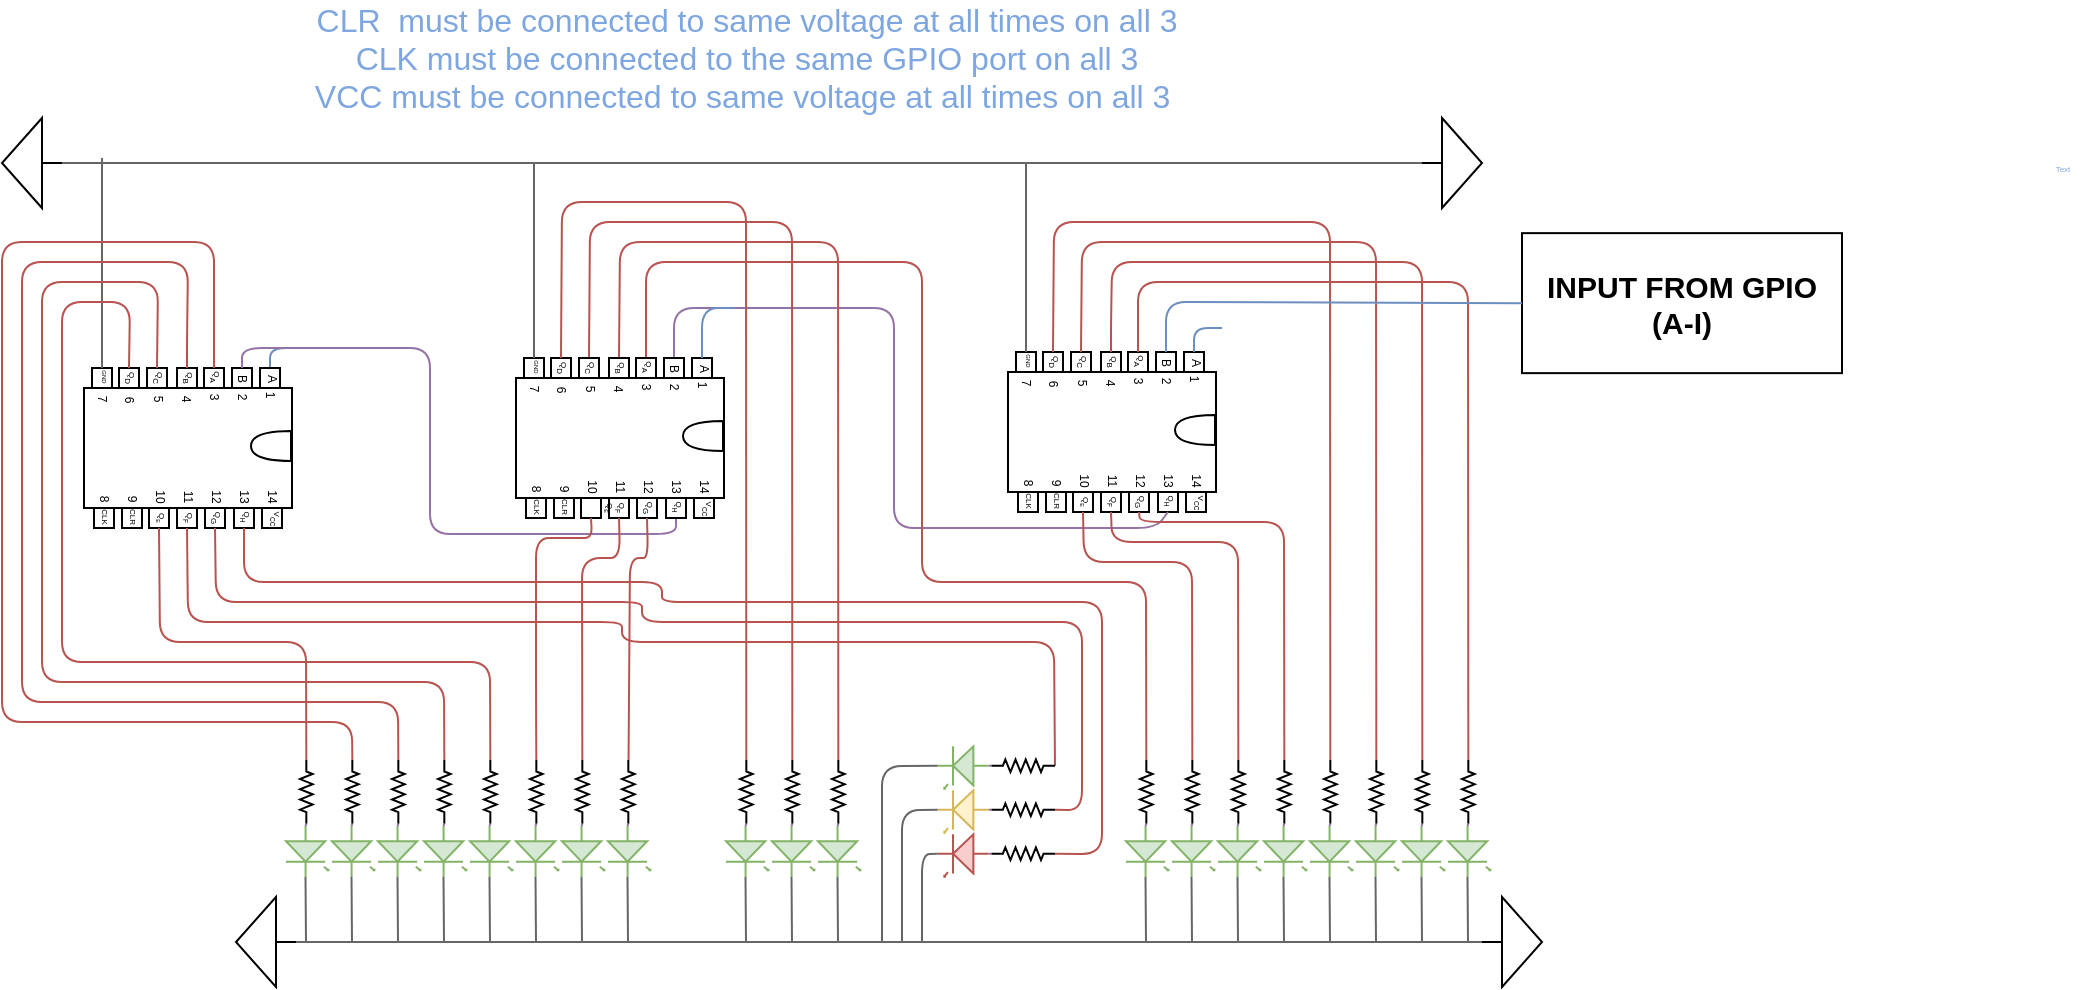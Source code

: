 <mxfile version="12.6.5" type="github">
  <diagram name="Page-1" id="7e0a89b8-554c-2b80-1dc8-d5c74ca68de4">
    <mxGraphModel dx="973" dy="635" grid="1" gridSize="10" guides="1" tooltips="1" connect="1" arrows="1" fold="1" page="1" pageScale="1" pageWidth="1100" pageHeight="850" background="#ffffff" math="0" shadow="0">
      <root>
        <mxCell id="0"/>
        <mxCell id="1" parent="0"/>
        <mxCell id="5Cjw-c3aXB54sQc3qShq-346" value="" style="group" vertex="1" connectable="0" parent="1">
          <mxGeometry x="84" y="428" width="103" height="119" as="geometry"/>
        </mxCell>
        <mxCell id="5Cjw-c3aXB54sQc3qShq-398" value="" style="endArrow=none;html=1;fontSize=4;fontStyle=0;fillColor=#dae8fc;strokeColor=#6c8ebf;exitX=0;exitY=0.5;exitDx=0;exitDy=0;" edge="1" parent="5Cjw-c3aXB54sQc3qShq-346" source="5Cjw-c3aXB54sQc3qShq-355">
          <mxGeometry width="50" height="50" relative="1" as="geometry">
            <mxPoint x="90" y="10" as="sourcePoint"/>
            <mxPoint x="106" y="17" as="targetPoint"/>
            <Array as="points">
              <mxPoint x="90" y="17"/>
            </Array>
          </mxGeometry>
        </mxCell>
        <mxCell id="5Cjw-c3aXB54sQc3qShq-347" value="" style="group;rotation=90;fontStyle=0;container=1;" vertex="1" connectable="0" parent="5Cjw-c3aXB54sQc3qShq-346">
          <mxGeometry y="10" width="103" height="109" as="geometry"/>
        </mxCell>
        <mxCell id="5Cjw-c3aXB54sQc3qShq-354" value="" style="whiteSpace=wrap;html=1;aspect=fixed;fontSize=4;rotation=90;" vertex="1" parent="5Cjw-c3aXB54sQc3qShq-347">
          <mxGeometry x="57" y="17" width="10" height="10" as="geometry"/>
        </mxCell>
        <mxCell id="5Cjw-c3aXB54sQc3qShq-355" value="" style="whiteSpace=wrap;html=1;aspect=fixed;fontSize=4;rotation=90;" vertex="1" parent="5Cjw-c3aXB54sQc3qShq-347">
          <mxGeometry x="85" y="17" width="10" height="10" as="geometry"/>
        </mxCell>
        <mxCell id="5Cjw-c3aXB54sQc3qShq-356" value="" style="rounded=0;whiteSpace=wrap;html=1;direction=south;rotation=90;" vertex="1" parent="5Cjw-c3aXB54sQc3qShq-347">
          <mxGeometry x="19" y="5" width="60" height="104" as="geometry"/>
        </mxCell>
        <mxCell id="5Cjw-c3aXB54sQc3qShq-357" value="" style="whiteSpace=wrap;html=1;aspect=fixed;fontSize=4;rotation=90;" vertex="1" parent="5Cjw-c3aXB54sQc3qShq-347">
          <mxGeometry x="71" y="17" width="10" height="10" as="geometry"/>
        </mxCell>
        <mxCell id="5Cjw-c3aXB54sQc3qShq-358" value="" style="whiteSpace=wrap;html=1;aspect=fixed;fontSize=4;rotation=90;" vertex="1" parent="5Cjw-c3aXB54sQc3qShq-347">
          <mxGeometry x="1" y="17" width="10" height="10" as="geometry"/>
        </mxCell>
        <mxCell id="5Cjw-c3aXB54sQc3qShq-359" value="&lt;font style=&quot;font-size: 4px;&quot;&gt;Q&lt;sub style=&quot;font-size: 4px;&quot;&gt;A&lt;/sub&gt;&lt;/font&gt;" style="text;html=1;align=center;verticalAlign=middle;resizable=0;points=[];autosize=1;fontSize=4;rotation=90;" vertex="1" parent="5Cjw-c3aXB54sQc3qShq-347">
          <mxGeometry x="52" y="16" width="20" height="10" as="geometry"/>
        </mxCell>
        <mxCell id="5Cjw-c3aXB54sQc3qShq-361" value="" style="whiteSpace=wrap;html=1;aspect=fixed;fontSize=4;rotation=90;" vertex="1" parent="5Cjw-c3aXB54sQc3qShq-347">
          <mxGeometry x="86" y="87" width="10" height="10" as="geometry"/>
        </mxCell>
        <mxCell id="5Cjw-c3aXB54sQc3qShq-362" value="" style="whiteSpace=wrap;html=1;aspect=fixed;fontSize=4;rotation=90;" vertex="1" parent="5Cjw-c3aXB54sQc3qShq-347">
          <mxGeometry x="72" y="87" width="10" height="10" as="geometry"/>
        </mxCell>
        <mxCell id="5Cjw-c3aXB54sQc3qShq-363" value="" style="whiteSpace=wrap;html=1;aspect=fixed;fontSize=4;rotation=90;" vertex="1" parent="5Cjw-c3aXB54sQc3qShq-347">
          <mxGeometry x="16" y="87" width="10" height="10" as="geometry"/>
        </mxCell>
        <mxCell id="5Cjw-c3aXB54sQc3qShq-364" value="" style="whiteSpace=wrap;html=1;aspect=fixed;fontSize=4;rotation=90;" vertex="1" parent="5Cjw-c3aXB54sQc3qShq-347">
          <mxGeometry x="2" y="87" width="10" height="10" as="geometry"/>
        </mxCell>
        <mxCell id="5Cjw-c3aXB54sQc3qShq-365" value="&lt;font style=&quot;font-size: 4px&quot;&gt;Q&lt;sub&gt;H&lt;/sub&gt;&lt;/font&gt;" style="text;html=1;align=center;verticalAlign=middle;resizable=0;points=[];autosize=1;fontSize=4;rotation=90;" vertex="1" parent="5Cjw-c3aXB54sQc3qShq-347">
          <mxGeometry x="68" y="86" width="20" height="10" as="geometry"/>
        </mxCell>
        <mxCell id="5Cjw-c3aXB54sQc3qShq-366" value="CLR" style="text;html=1;align=center;verticalAlign=middle;resizable=0;points=[];autosize=1;fontSize=4;rotation=90;" vertex="1" parent="5Cjw-c3aXB54sQc3qShq-347">
          <mxGeometry x="11" y="86" width="20" height="10" as="geometry"/>
        </mxCell>
        <mxCell id="5Cjw-c3aXB54sQc3qShq-367" value="&lt;font style=&quot;font-size: 4px&quot;&gt;CLK&lt;/font&gt;" style="text;html=1;align=center;verticalAlign=middle;resizable=0;points=[];autosize=1;fontSize=4;rotation=90;" vertex="1" parent="5Cjw-c3aXB54sQc3qShq-347">
          <mxGeometry x="-3" y="86" width="20" height="10" as="geometry"/>
        </mxCell>
        <mxCell id="5Cjw-c3aXB54sQc3qShq-368" value="&lt;font style=&quot;font-size: 4px&quot;&gt;V&lt;sub&gt;CC&lt;/sub&gt;&lt;/font&gt;" style="text;html=1;align=center;verticalAlign=middle;resizable=0;points=[];autosize=1;rotation=90;" vertex="1" parent="5Cjw-c3aXB54sQc3qShq-347">
          <mxGeometry x="86" y="82" width="20" height="20" as="geometry"/>
        </mxCell>
        <mxCell id="5Cjw-c3aXB54sQc3qShq-369" value="&lt;font style=&quot;font-size: 6px&quot;&gt;1&lt;/font&gt;" style="text;html=1;align=center;verticalAlign=middle;resizable=0;points=[];autosize=1;fontSize=4;rotation=90;" vertex="1" parent="5Cjw-c3aXB54sQc3qShq-347">
          <mxGeometry x="80" y="25" width="20" height="10" as="geometry"/>
        </mxCell>
        <mxCell id="5Cjw-c3aXB54sQc3qShq-370" value="&lt;font style=&quot;font-size: 6px&quot;&gt;2&lt;/font&gt;" style="text;html=1;align=center;verticalAlign=middle;resizable=0;points=[];autosize=1;fontSize=4;rotation=90;" vertex="1" parent="5Cjw-c3aXB54sQc3qShq-347">
          <mxGeometry x="66" y="26" width="20" height="10" as="geometry"/>
        </mxCell>
        <mxCell id="5Cjw-c3aXB54sQc3qShq-371" value="&lt;font style=&quot;font-size: 6px&quot;&gt;3&lt;/font&gt;" style="text;html=1;align=center;verticalAlign=middle;resizable=0;points=[];autosize=1;fontSize=4;rotation=90;" vertex="1" parent="5Cjw-c3aXB54sQc3qShq-347">
          <mxGeometry x="52" y="26" width="20" height="10" as="geometry"/>
        </mxCell>
        <mxCell id="5Cjw-c3aXB54sQc3qShq-372" value="&lt;font style=&quot;font-size: 6px&quot;&gt;4&lt;/font&gt;" style="text;html=1;align=center;verticalAlign=middle;resizable=0;points=[];autosize=1;fontSize=4;rotation=90;" vertex="1" parent="5Cjw-c3aXB54sQc3qShq-347">
          <mxGeometry x="38" y="27" width="20" height="10" as="geometry"/>
        </mxCell>
        <mxCell id="5Cjw-c3aXB54sQc3qShq-373" value="&lt;font style=&quot;font-size: 6px&quot;&gt;5&lt;/font&gt;" style="text;html=1;align=center;verticalAlign=middle;resizable=0;points=[];autosize=1;fontSize=4;rotation=90;" vertex="1" parent="5Cjw-c3aXB54sQc3qShq-347">
          <mxGeometry x="24" y="27" width="20" height="10" as="geometry"/>
        </mxCell>
        <mxCell id="5Cjw-c3aXB54sQc3qShq-374" value="&lt;font style=&quot;font-size: 6px&quot;&gt;6&lt;/font&gt;" style="text;html=1;align=center;verticalAlign=middle;resizable=0;points=[];autosize=1;fontSize=4;rotation=90;" vertex="1" parent="5Cjw-c3aXB54sQc3qShq-347">
          <mxGeometry x="9.5" y="27" width="20" height="10" as="geometry"/>
        </mxCell>
        <mxCell id="5Cjw-c3aXB54sQc3qShq-375" value="&lt;font style=&quot;font-size: 6px&quot;&gt;14&lt;/font&gt;" style="text;html=1;align=center;verticalAlign=middle;resizable=0;points=[];autosize=1;fontSize=4;rotation=90;" vertex="1" parent="5Cjw-c3aXB54sQc3qShq-347">
          <mxGeometry x="81" y="76" width="20" height="10" as="geometry"/>
        </mxCell>
        <mxCell id="5Cjw-c3aXB54sQc3qShq-376" value="&lt;font style=&quot;font-size: 6px&quot;&gt;13&lt;/font&gt;" style="text;html=1;align=center;verticalAlign=middle;resizable=0;points=[];autosize=1;fontSize=4;rotation=90;" vertex="1" parent="5Cjw-c3aXB54sQc3qShq-347">
          <mxGeometry x="67" y="76" width="20" height="10" as="geometry"/>
        </mxCell>
        <mxCell id="5Cjw-c3aXB54sQc3qShq-377" value="&lt;font style=&quot;font-size: 6px&quot;&gt;12&lt;/font&gt;" style="text;html=1;align=center;verticalAlign=middle;resizable=0;points=[];autosize=1;fontSize=4;rotation=90;" vertex="1" parent="5Cjw-c3aXB54sQc3qShq-347">
          <mxGeometry x="53" y="76" width="20" height="10" as="geometry"/>
        </mxCell>
        <mxCell id="5Cjw-c3aXB54sQc3qShq-378" value="&lt;font style=&quot;font-size: 6px&quot;&gt;11&lt;/font&gt;" style="text;html=1;align=center;verticalAlign=middle;resizable=0;points=[];autosize=1;fontSize=4;rotation=90;" vertex="1" parent="5Cjw-c3aXB54sQc3qShq-347">
          <mxGeometry x="39" y="76" width="20" height="10" as="geometry"/>
        </mxCell>
        <mxCell id="5Cjw-c3aXB54sQc3qShq-379" value="&lt;font style=&quot;font-size: 6px&quot;&gt;10&lt;/font&gt;" style="text;html=1;align=center;verticalAlign=middle;resizable=0;points=[];autosize=1;fontSize=4;rotation=90;" vertex="1" parent="5Cjw-c3aXB54sQc3qShq-347">
          <mxGeometry x="25" y="76" width="20" height="10" as="geometry"/>
        </mxCell>
        <mxCell id="5Cjw-c3aXB54sQc3qShq-380" value="&lt;font style=&quot;font-size: 6px&quot;&gt;9&lt;/font&gt;" style="text;html=1;align=center;verticalAlign=middle;resizable=0;points=[];autosize=1;fontSize=4;rotation=90;" vertex="1" parent="5Cjw-c3aXB54sQc3qShq-347">
          <mxGeometry x="11" y="77" width="20" height="10" as="geometry"/>
        </mxCell>
        <mxCell id="5Cjw-c3aXB54sQc3qShq-381" value="&lt;font style=&quot;font-size: 6px&quot;&gt;7&lt;/font&gt;" style="text;html=1;align=center;verticalAlign=middle;resizable=0;points=[];autosize=1;fontSize=4;rotation=90;" vertex="1" parent="5Cjw-c3aXB54sQc3qShq-347">
          <mxGeometry x="-4" y="27" width="20" height="10" as="geometry"/>
        </mxCell>
        <mxCell id="5Cjw-c3aXB54sQc3qShq-382" value="&lt;font style=&quot;font-size: 6px&quot;&gt;8&lt;/font&gt;" style="text;html=1;align=center;verticalAlign=middle;resizable=0;points=[];autosize=1;fontSize=4;rotation=90;" vertex="1" parent="5Cjw-c3aXB54sQc3qShq-347">
          <mxGeometry x="-3" y="77" width="20" height="10" as="geometry"/>
        </mxCell>
        <mxCell id="5Cjw-c3aXB54sQc3qShq-383" value="" style="shape=or;whiteSpace=wrap;html=1;fontSize=4;direction=south;rotation=90;" vertex="1" parent="5Cjw-c3aXB54sQc3qShq-347">
          <mxGeometry x="83" y="46" width="15" height="20" as="geometry"/>
        </mxCell>
        <mxCell id="5Cjw-c3aXB54sQc3qShq-384" value="" style="whiteSpace=wrap;html=1;aspect=fixed;fontSize=4;rotation=90;" vertex="1" parent="5Cjw-c3aXB54sQc3qShq-347">
          <mxGeometry x="57.5" y="87" width="10" height="10" as="geometry"/>
        </mxCell>
        <mxCell id="5Cjw-c3aXB54sQc3qShq-385" value="" style="whiteSpace=wrap;html=1;aspect=fixed;fontSize=4;rotation=90;" vertex="1" parent="5Cjw-c3aXB54sQc3qShq-347">
          <mxGeometry x="43.5" y="87" width="10" height="10" as="geometry"/>
        </mxCell>
        <mxCell id="5Cjw-c3aXB54sQc3qShq-386" value="" style="whiteSpace=wrap;html=1;aspect=fixed;fontSize=4;rotation=90;" vertex="1" parent="5Cjw-c3aXB54sQc3qShq-347">
          <mxGeometry x="29.5" y="87" width="10" height="10" as="geometry"/>
        </mxCell>
        <mxCell id="5Cjw-c3aXB54sQc3qShq-387" value="&lt;font style=&quot;font-size: 4px&quot;&gt;Q&lt;sub style=&quot;font-size: 4px&quot;&gt;G&lt;/sub&gt;&lt;/font&gt;" style="text;html=1;align=center;verticalAlign=middle;resizable=0;points=[];autosize=1;fontSize=4;rotation=90;" vertex="1" parent="5Cjw-c3aXB54sQc3qShq-347">
          <mxGeometry x="52.5" y="86" width="20" height="10" as="geometry"/>
        </mxCell>
        <mxCell id="5Cjw-c3aXB54sQc3qShq-388" value="Q&lt;sub&gt;F&lt;/sub&gt;" style="text;html=1;align=center;verticalAlign=middle;resizable=0;points=[];autosize=1;fontSize=4;rotation=90;" vertex="1" parent="5Cjw-c3aXB54sQc3qShq-347">
          <mxGeometry x="39.5" y="86" width="20" height="10" as="geometry"/>
        </mxCell>
        <mxCell id="5Cjw-c3aXB54sQc3qShq-389" value="&lt;font style=&quot;font-size: 4px&quot;&gt;Q&lt;/font&gt;&lt;font style=&quot;font-size: 3.333px&quot;&gt;&lt;sub&gt;E&lt;/sub&gt;&lt;/font&gt;" style="text;html=1;align=center;verticalAlign=middle;resizable=0;points=[];autosize=1;fontSize=4;rotation=90;" vertex="1" parent="5Cjw-c3aXB54sQc3qShq-347">
          <mxGeometry x="25.5" y="86" width="20" height="10" as="geometry"/>
        </mxCell>
        <mxCell id="5Cjw-c3aXB54sQc3qShq-390" value="" style="whiteSpace=wrap;html=1;aspect=fixed;fontSize=4;rotation=90;" vertex="1" parent="5Cjw-c3aXB54sQc3qShq-347">
          <mxGeometry x="43.5" y="17" width="10" height="10" as="geometry"/>
        </mxCell>
        <mxCell id="5Cjw-c3aXB54sQc3qShq-391" value="&lt;font style=&quot;font-size: 4px&quot;&gt;Q&lt;sub style=&quot;font-size: 4px&quot;&gt;B&lt;/sub&gt;&lt;/font&gt;" style="text;html=1;align=center;verticalAlign=middle;resizable=0;points=[];autosize=1;fontSize=4;rotation=90;" vertex="1" parent="5Cjw-c3aXB54sQc3qShq-347">
          <mxGeometry x="38.5" y="16" width="20" height="10" as="geometry"/>
        </mxCell>
        <mxCell id="5Cjw-c3aXB54sQc3qShq-392" value="" style="whiteSpace=wrap;html=1;aspect=fixed;fontSize=4;rotation=90;" vertex="1" parent="5Cjw-c3aXB54sQc3qShq-347">
          <mxGeometry x="28.5" y="17" width="10" height="10" as="geometry"/>
        </mxCell>
        <mxCell id="5Cjw-c3aXB54sQc3qShq-393" value="&lt;font style=&quot;font-size: 4px&quot;&gt;Q&lt;sub style=&quot;font-size: 4px&quot;&gt;C&lt;/sub&gt;&lt;/font&gt;" style="text;html=1;align=center;verticalAlign=middle;resizable=0;points=[];autosize=1;fontSize=4;rotation=90;" vertex="1" parent="5Cjw-c3aXB54sQc3qShq-347">
          <mxGeometry x="23.5" y="16" width="20" height="10" as="geometry"/>
        </mxCell>
        <mxCell id="5Cjw-c3aXB54sQc3qShq-394" value="" style="whiteSpace=wrap;html=1;aspect=fixed;fontSize=4;rotation=90;" vertex="1" parent="5Cjw-c3aXB54sQc3qShq-347">
          <mxGeometry x="14.5" y="17" width="10" height="10" as="geometry"/>
        </mxCell>
        <mxCell id="5Cjw-c3aXB54sQc3qShq-395" value="&lt;font style=&quot;font-size: 4px&quot;&gt;Q&lt;sub style=&quot;font-size: 4px&quot;&gt;D&lt;/sub&gt;&lt;/font&gt;" style="text;html=1;align=center;verticalAlign=middle;resizable=0;points=[];autosize=1;fontSize=4;rotation=90;" vertex="1" parent="5Cjw-c3aXB54sQc3qShq-347">
          <mxGeometry x="9.5" y="16" width="20" height="10" as="geometry"/>
        </mxCell>
        <mxCell id="5Cjw-c3aXB54sQc3qShq-397" value="&lt;font style=&quot;font-size: 6px&quot;&gt;A&lt;/font&gt;" style="text;html=1;align=center;verticalAlign=middle;resizable=0;points=[];autosize=1;rotation=90;" vertex="1" parent="5Cjw-c3aXB54sQc3qShq-347">
          <mxGeometry x="83" y="12" width="20" height="20" as="geometry"/>
        </mxCell>
        <mxCell id="5Cjw-c3aXB54sQc3qShq-396" value="&lt;font style=&quot;font-size: 6px&quot;&gt;B&lt;/font&gt;" style="text;html=1;align=center;verticalAlign=middle;resizable=0;points=[];autosize=1;fontSize=4;rotation=90;" vertex="1" parent="5Cjw-c3aXB54sQc3qShq-347">
          <mxGeometry x="66" y="17" width="20" height="10" as="geometry"/>
        </mxCell>
        <mxCell id="5Cjw-c3aXB54sQc3qShq-360" value="&lt;font style=&quot;font-size: 3px&quot;&gt;GND&lt;/font&gt;" style="text;html=1;align=center;verticalAlign=middle;resizable=0;points=[];autosize=1;rotation=90;" vertex="1" parent="5Cjw-c3aXB54sQc3qShq-347">
          <mxGeometry y="11" width="20" height="20" as="geometry"/>
        </mxCell>
        <mxCell id="5Cjw-c3aXB54sQc3qShq-631" value="" style="endArrow=none;html=1;strokeColor=#666666;fontSize=4;fontColor=#7EA6E0;fillColor=#f5f5f5;exitX=0;exitY=0.5;exitDx=0;exitDy=0;" edge="1" parent="5Cjw-c3aXB54sQc3qShq-346" source="5Cjw-c3aXB54sQc3qShq-358">
          <mxGeometry width="50" height="50" relative="1" as="geometry">
            <mxPoint x="6" y="17" as="sourcePoint"/>
            <mxPoint x="6" y="-78" as="targetPoint"/>
          </mxGeometry>
        </mxCell>
        <mxCell id="5Cjw-c3aXB54sQc3qShq-401" value="" style="endArrow=none;html=1;fontSize=4;exitX=1;exitY=0.5;exitDx=0;exitDy=0;fontColor=#7EA6E0;strokeColor=#b85450;fillColor=#f8cecc;entryX=0;entryY=0.5;entryDx=0;entryDy=0;entryPerimeter=0;" edge="1" parent="1" source="5Cjw-c3aXB54sQc3qShq-362" target="5Cjw-c3aXB54sQc3qShq-465">
          <mxGeometry width="50" height="50" relative="1" as="geometry">
            <mxPoint x="154" y="530" as="sourcePoint"/>
            <mxPoint x="410" y="622" as="targetPoint"/>
            <Array as="points">
              <mxPoint x="161" y="562"/>
              <mxPoint x="370" y="562"/>
              <mxPoint x="370" y="572"/>
              <mxPoint x="590" y="572"/>
              <mxPoint x="590" y="698"/>
            </Array>
          </mxGeometry>
        </mxCell>
        <mxCell id="5Cjw-c3aXB54sQc3qShq-402" value="" style="group" vertex="1" connectable="0" parent="1">
          <mxGeometry x="546" y="420" width="103" height="119" as="geometry"/>
        </mxCell>
        <mxCell id="5Cjw-c3aXB54sQc3qShq-403" value="" style="group;rotation=90;fontStyle=0;container=1;" vertex="1" connectable="0" parent="5Cjw-c3aXB54sQc3qShq-402">
          <mxGeometry y="10" width="103" height="109" as="geometry"/>
        </mxCell>
        <mxCell id="5Cjw-c3aXB54sQc3qShq-410" value="" style="whiteSpace=wrap;html=1;aspect=fixed;fontSize=4;rotation=90;" vertex="1" parent="5Cjw-c3aXB54sQc3qShq-403">
          <mxGeometry x="57" y="17" width="10" height="10" as="geometry"/>
        </mxCell>
        <mxCell id="5Cjw-c3aXB54sQc3qShq-411" value="" style="whiteSpace=wrap;html=1;aspect=fixed;fontSize=4;rotation=90;" vertex="1" parent="5Cjw-c3aXB54sQc3qShq-403">
          <mxGeometry x="85" y="17" width="10" height="10" as="geometry"/>
        </mxCell>
        <mxCell id="5Cjw-c3aXB54sQc3qShq-412" value="" style="rounded=0;whiteSpace=wrap;html=1;direction=south;rotation=90;" vertex="1" parent="5Cjw-c3aXB54sQc3qShq-403">
          <mxGeometry x="19" y="5" width="60" height="104" as="geometry"/>
        </mxCell>
        <mxCell id="5Cjw-c3aXB54sQc3qShq-413" value="" style="whiteSpace=wrap;html=1;aspect=fixed;fontSize=4;rotation=90;" vertex="1" parent="5Cjw-c3aXB54sQc3qShq-403">
          <mxGeometry x="71" y="17" width="10" height="10" as="geometry"/>
        </mxCell>
        <mxCell id="5Cjw-c3aXB54sQc3qShq-414" value="" style="whiteSpace=wrap;html=1;aspect=fixed;fontSize=4;rotation=90;" vertex="1" parent="5Cjw-c3aXB54sQc3qShq-403">
          <mxGeometry x="1" y="17" width="10" height="10" as="geometry"/>
        </mxCell>
        <mxCell id="5Cjw-c3aXB54sQc3qShq-415" value="&lt;font style=&quot;font-size: 4px;&quot;&gt;Q&lt;sub style=&quot;font-size: 4px;&quot;&gt;A&lt;/sub&gt;&lt;/font&gt;" style="text;html=1;align=center;verticalAlign=middle;resizable=0;points=[];autosize=1;fontSize=4;rotation=90;" vertex="1" parent="5Cjw-c3aXB54sQc3qShq-403">
          <mxGeometry x="52" y="16" width="20" height="10" as="geometry"/>
        </mxCell>
        <mxCell id="5Cjw-c3aXB54sQc3qShq-417" value="" style="whiteSpace=wrap;html=1;aspect=fixed;fontSize=4;rotation=90;" vertex="1" parent="5Cjw-c3aXB54sQc3qShq-403">
          <mxGeometry x="86" y="87" width="10" height="10" as="geometry"/>
        </mxCell>
        <mxCell id="5Cjw-c3aXB54sQc3qShq-418" value="" style="whiteSpace=wrap;html=1;aspect=fixed;fontSize=4;rotation=90;" vertex="1" parent="5Cjw-c3aXB54sQc3qShq-403">
          <mxGeometry x="72" y="87" width="10" height="10" as="geometry"/>
        </mxCell>
        <mxCell id="5Cjw-c3aXB54sQc3qShq-419" value="" style="whiteSpace=wrap;html=1;aspect=fixed;fontSize=4;rotation=90;" vertex="1" parent="5Cjw-c3aXB54sQc3qShq-403">
          <mxGeometry x="16" y="87" width="10" height="10" as="geometry"/>
        </mxCell>
        <mxCell id="5Cjw-c3aXB54sQc3qShq-420" value="" style="whiteSpace=wrap;html=1;aspect=fixed;fontSize=4;rotation=90;" vertex="1" parent="5Cjw-c3aXB54sQc3qShq-403">
          <mxGeometry x="2" y="87" width="10" height="10" as="geometry"/>
        </mxCell>
        <mxCell id="5Cjw-c3aXB54sQc3qShq-421" value="&lt;font style=&quot;font-size: 4px&quot;&gt;Q&lt;sub&gt;H&lt;/sub&gt;&lt;/font&gt;" style="text;html=1;align=center;verticalAlign=middle;resizable=0;points=[];autosize=1;fontSize=4;rotation=90;" vertex="1" parent="5Cjw-c3aXB54sQc3qShq-403">
          <mxGeometry x="68" y="86" width="20" height="10" as="geometry"/>
        </mxCell>
        <mxCell id="5Cjw-c3aXB54sQc3qShq-422" value="CLR" style="text;html=1;align=center;verticalAlign=middle;resizable=0;points=[];autosize=1;fontSize=4;rotation=90;" vertex="1" parent="5Cjw-c3aXB54sQc3qShq-403">
          <mxGeometry x="11" y="86" width="20" height="10" as="geometry"/>
        </mxCell>
        <mxCell id="5Cjw-c3aXB54sQc3qShq-423" value="&lt;font style=&quot;font-size: 4px&quot;&gt;CLK&lt;/font&gt;" style="text;html=1;align=center;verticalAlign=middle;resizable=0;points=[];autosize=1;fontSize=4;rotation=90;" vertex="1" parent="5Cjw-c3aXB54sQc3qShq-403">
          <mxGeometry x="-3" y="86" width="20" height="10" as="geometry"/>
        </mxCell>
        <mxCell id="5Cjw-c3aXB54sQc3qShq-424" value="&lt;font style=&quot;font-size: 4px&quot;&gt;V&lt;sub&gt;CC&lt;/sub&gt;&lt;/font&gt;" style="text;html=1;align=center;verticalAlign=middle;resizable=0;points=[];autosize=1;rotation=90;" vertex="1" parent="5Cjw-c3aXB54sQc3qShq-403">
          <mxGeometry x="86" y="82" width="20" height="20" as="geometry"/>
        </mxCell>
        <mxCell id="5Cjw-c3aXB54sQc3qShq-425" value="&lt;font style=&quot;font-size: 6px&quot;&gt;1&lt;/font&gt;" style="text;html=1;align=center;verticalAlign=middle;resizable=0;points=[];autosize=1;fontSize=4;rotation=90;" vertex="1" parent="5Cjw-c3aXB54sQc3qShq-403">
          <mxGeometry x="80" y="25" width="20" height="10" as="geometry"/>
        </mxCell>
        <mxCell id="5Cjw-c3aXB54sQc3qShq-426" value="&lt;font style=&quot;font-size: 6px&quot;&gt;2&lt;/font&gt;" style="text;html=1;align=center;verticalAlign=middle;resizable=0;points=[];autosize=1;fontSize=4;rotation=90;" vertex="1" parent="5Cjw-c3aXB54sQc3qShq-403">
          <mxGeometry x="66" y="26" width="20" height="10" as="geometry"/>
        </mxCell>
        <mxCell id="5Cjw-c3aXB54sQc3qShq-427" value="&lt;font style=&quot;font-size: 6px&quot;&gt;3&lt;/font&gt;" style="text;html=1;align=center;verticalAlign=middle;resizable=0;points=[];autosize=1;fontSize=4;rotation=90;" vertex="1" parent="5Cjw-c3aXB54sQc3qShq-403">
          <mxGeometry x="52" y="26" width="20" height="10" as="geometry"/>
        </mxCell>
        <mxCell id="5Cjw-c3aXB54sQc3qShq-428" value="&lt;font style=&quot;font-size: 6px&quot;&gt;4&lt;/font&gt;" style="text;html=1;align=center;verticalAlign=middle;resizable=0;points=[];autosize=1;fontSize=4;rotation=90;" vertex="1" parent="5Cjw-c3aXB54sQc3qShq-403">
          <mxGeometry x="38" y="27" width="20" height="10" as="geometry"/>
        </mxCell>
        <mxCell id="5Cjw-c3aXB54sQc3qShq-429" value="&lt;font style=&quot;font-size: 6px&quot;&gt;5&lt;/font&gt;" style="text;html=1;align=center;verticalAlign=middle;resizable=0;points=[];autosize=1;fontSize=4;rotation=90;" vertex="1" parent="5Cjw-c3aXB54sQc3qShq-403">
          <mxGeometry x="24" y="27" width="20" height="10" as="geometry"/>
        </mxCell>
        <mxCell id="5Cjw-c3aXB54sQc3qShq-430" value="&lt;font style=&quot;font-size: 6px&quot;&gt;6&lt;/font&gt;" style="text;html=1;align=center;verticalAlign=middle;resizable=0;points=[];autosize=1;fontSize=4;rotation=90;" vertex="1" parent="5Cjw-c3aXB54sQc3qShq-403">
          <mxGeometry x="9.5" y="27" width="20" height="10" as="geometry"/>
        </mxCell>
        <mxCell id="5Cjw-c3aXB54sQc3qShq-431" value="&lt;font style=&quot;font-size: 6px&quot;&gt;14&lt;/font&gt;" style="text;html=1;align=center;verticalAlign=middle;resizable=0;points=[];autosize=1;fontSize=4;rotation=90;" vertex="1" parent="5Cjw-c3aXB54sQc3qShq-403">
          <mxGeometry x="81" y="76" width="20" height="10" as="geometry"/>
        </mxCell>
        <mxCell id="5Cjw-c3aXB54sQc3qShq-432" value="&lt;font style=&quot;font-size: 6px&quot;&gt;13&lt;/font&gt;" style="text;html=1;align=center;verticalAlign=middle;resizable=0;points=[];autosize=1;fontSize=4;rotation=90;" vertex="1" parent="5Cjw-c3aXB54sQc3qShq-403">
          <mxGeometry x="67" y="76" width="20" height="10" as="geometry"/>
        </mxCell>
        <mxCell id="5Cjw-c3aXB54sQc3qShq-433" value="&lt;font style=&quot;font-size: 6px&quot;&gt;12&lt;/font&gt;" style="text;html=1;align=center;verticalAlign=middle;resizable=0;points=[];autosize=1;fontSize=4;rotation=90;" vertex="1" parent="5Cjw-c3aXB54sQc3qShq-403">
          <mxGeometry x="53" y="76" width="20" height="10" as="geometry"/>
        </mxCell>
        <mxCell id="5Cjw-c3aXB54sQc3qShq-434" value="&lt;font style=&quot;font-size: 6px&quot;&gt;11&lt;/font&gt;" style="text;html=1;align=center;verticalAlign=middle;resizable=0;points=[];autosize=1;fontSize=4;rotation=90;" vertex="1" parent="5Cjw-c3aXB54sQc3qShq-403">
          <mxGeometry x="39" y="76" width="20" height="10" as="geometry"/>
        </mxCell>
        <mxCell id="5Cjw-c3aXB54sQc3qShq-435" value="&lt;font style=&quot;font-size: 6px&quot;&gt;10&lt;/font&gt;" style="text;html=1;align=center;verticalAlign=middle;resizable=0;points=[];autosize=1;fontSize=4;rotation=90;" vertex="1" parent="5Cjw-c3aXB54sQc3qShq-403">
          <mxGeometry x="25" y="76" width="20" height="10" as="geometry"/>
        </mxCell>
        <mxCell id="5Cjw-c3aXB54sQc3qShq-436" value="&lt;font style=&quot;font-size: 6px&quot;&gt;9&lt;/font&gt;" style="text;html=1;align=center;verticalAlign=middle;resizable=0;points=[];autosize=1;fontSize=4;rotation=90;" vertex="1" parent="5Cjw-c3aXB54sQc3qShq-403">
          <mxGeometry x="11" y="77" width="20" height="10" as="geometry"/>
        </mxCell>
        <mxCell id="5Cjw-c3aXB54sQc3qShq-437" value="&lt;font style=&quot;font-size: 6px&quot;&gt;7&lt;/font&gt;" style="text;html=1;align=center;verticalAlign=middle;resizable=0;points=[];autosize=1;fontSize=4;rotation=90;" vertex="1" parent="5Cjw-c3aXB54sQc3qShq-403">
          <mxGeometry x="-4" y="27" width="20" height="10" as="geometry"/>
        </mxCell>
        <mxCell id="5Cjw-c3aXB54sQc3qShq-438" value="&lt;font style=&quot;font-size: 6px&quot;&gt;8&lt;/font&gt;" style="text;html=1;align=center;verticalAlign=middle;resizable=0;points=[];autosize=1;fontSize=4;rotation=90;" vertex="1" parent="5Cjw-c3aXB54sQc3qShq-403">
          <mxGeometry x="-3" y="77" width="20" height="10" as="geometry"/>
        </mxCell>
        <mxCell id="5Cjw-c3aXB54sQc3qShq-439" value="" style="shape=or;whiteSpace=wrap;html=1;fontSize=4;direction=south;rotation=90;" vertex="1" parent="5Cjw-c3aXB54sQc3qShq-403">
          <mxGeometry x="83" y="46" width="15" height="20" as="geometry"/>
        </mxCell>
        <mxCell id="5Cjw-c3aXB54sQc3qShq-440" value="" style="whiteSpace=wrap;html=1;aspect=fixed;fontSize=4;rotation=90;" vertex="1" parent="5Cjw-c3aXB54sQc3qShq-403">
          <mxGeometry x="57.5" y="87" width="10" height="10" as="geometry"/>
        </mxCell>
        <mxCell id="5Cjw-c3aXB54sQc3qShq-441" value="" style="whiteSpace=wrap;html=1;aspect=fixed;fontSize=4;rotation=90;" vertex="1" parent="5Cjw-c3aXB54sQc3qShq-403">
          <mxGeometry x="43.5" y="87" width="10" height="10" as="geometry"/>
        </mxCell>
        <mxCell id="5Cjw-c3aXB54sQc3qShq-442" value="" style="whiteSpace=wrap;html=1;aspect=fixed;fontSize=4;rotation=90;" vertex="1" parent="5Cjw-c3aXB54sQc3qShq-403">
          <mxGeometry x="29.5" y="87" width="10" height="10" as="geometry"/>
        </mxCell>
        <mxCell id="5Cjw-c3aXB54sQc3qShq-443" value="&lt;font style=&quot;font-size: 4px&quot;&gt;Q&lt;sub style=&quot;font-size: 4px&quot;&gt;G&lt;/sub&gt;&lt;/font&gt;" style="text;html=1;align=center;verticalAlign=middle;resizable=0;points=[];autosize=1;fontSize=4;rotation=90;" vertex="1" parent="5Cjw-c3aXB54sQc3qShq-403">
          <mxGeometry x="52.5" y="86" width="20" height="10" as="geometry"/>
        </mxCell>
        <mxCell id="5Cjw-c3aXB54sQc3qShq-444" value="Q&lt;sub&gt;F&lt;/sub&gt;" style="text;html=1;align=center;verticalAlign=middle;resizable=0;points=[];autosize=1;fontSize=4;rotation=90;" vertex="1" parent="5Cjw-c3aXB54sQc3qShq-403">
          <mxGeometry x="39.5" y="86" width="20" height="10" as="geometry"/>
        </mxCell>
        <mxCell id="5Cjw-c3aXB54sQc3qShq-445" value="&lt;font style=&quot;font-size: 4px&quot;&gt;Q&lt;/font&gt;&lt;font style=&quot;font-size: 3.333px&quot;&gt;&lt;sub&gt;E&lt;/sub&gt;&lt;/font&gt;" style="text;html=1;align=center;verticalAlign=middle;resizable=0;points=[];autosize=1;fontSize=4;rotation=90;" vertex="1" parent="5Cjw-c3aXB54sQc3qShq-403">
          <mxGeometry x="25.5" y="86" width="20" height="10" as="geometry"/>
        </mxCell>
        <mxCell id="5Cjw-c3aXB54sQc3qShq-446" value="" style="whiteSpace=wrap;html=1;aspect=fixed;fontSize=4;rotation=90;" vertex="1" parent="5Cjw-c3aXB54sQc3qShq-403">
          <mxGeometry x="43.5" y="17" width="10" height="10" as="geometry"/>
        </mxCell>
        <mxCell id="5Cjw-c3aXB54sQc3qShq-447" value="&lt;font style=&quot;font-size: 4px&quot;&gt;Q&lt;sub style=&quot;font-size: 4px&quot;&gt;B&lt;/sub&gt;&lt;/font&gt;" style="text;html=1;align=center;verticalAlign=middle;resizable=0;points=[];autosize=1;fontSize=4;rotation=90;" vertex="1" parent="5Cjw-c3aXB54sQc3qShq-403">
          <mxGeometry x="38.5" y="16" width="20" height="10" as="geometry"/>
        </mxCell>
        <mxCell id="5Cjw-c3aXB54sQc3qShq-448" value="" style="whiteSpace=wrap;html=1;aspect=fixed;fontSize=4;rotation=90;" vertex="1" parent="5Cjw-c3aXB54sQc3qShq-403">
          <mxGeometry x="28.5" y="17" width="10" height="10" as="geometry"/>
        </mxCell>
        <mxCell id="5Cjw-c3aXB54sQc3qShq-449" value="&lt;font style=&quot;font-size: 4px&quot;&gt;Q&lt;sub style=&quot;font-size: 4px&quot;&gt;C&lt;/sub&gt;&lt;/font&gt;" style="text;html=1;align=center;verticalAlign=middle;resizable=0;points=[];autosize=1;fontSize=4;rotation=90;" vertex="1" parent="5Cjw-c3aXB54sQc3qShq-403">
          <mxGeometry x="23.5" y="16" width="20" height="10" as="geometry"/>
        </mxCell>
        <mxCell id="5Cjw-c3aXB54sQc3qShq-450" value="" style="whiteSpace=wrap;html=1;aspect=fixed;fontSize=4;rotation=90;" vertex="1" parent="5Cjw-c3aXB54sQc3qShq-403">
          <mxGeometry x="14.5" y="17" width="10" height="10" as="geometry"/>
        </mxCell>
        <mxCell id="5Cjw-c3aXB54sQc3qShq-451" value="&lt;font style=&quot;font-size: 4px&quot;&gt;Q&lt;sub style=&quot;font-size: 4px&quot;&gt;D&lt;/sub&gt;&lt;/font&gt;" style="text;html=1;align=center;verticalAlign=middle;resizable=0;points=[];autosize=1;fontSize=4;rotation=90;" vertex="1" parent="5Cjw-c3aXB54sQc3qShq-403">
          <mxGeometry x="9.5" y="16" width="20" height="10" as="geometry"/>
        </mxCell>
        <mxCell id="5Cjw-c3aXB54sQc3qShq-452" value="&lt;font style=&quot;font-size: 6px&quot;&gt;B&lt;/font&gt;" style="text;html=1;align=center;verticalAlign=middle;resizable=0;points=[];autosize=1;fontSize=4;rotation=90;" vertex="1" parent="5Cjw-c3aXB54sQc3qShq-403">
          <mxGeometry x="66" y="17" width="20" height="10" as="geometry"/>
        </mxCell>
        <mxCell id="5Cjw-c3aXB54sQc3qShq-453" value="&lt;font style=&quot;font-size: 6px&quot;&gt;A&lt;/font&gt;" style="text;html=1;align=center;verticalAlign=middle;resizable=0;points=[];autosize=1;rotation=90;" vertex="1" parent="5Cjw-c3aXB54sQc3qShq-403">
          <mxGeometry x="83" y="12" width="20" height="20" as="geometry"/>
        </mxCell>
        <mxCell id="5Cjw-c3aXB54sQc3qShq-416" value="&lt;font style=&quot;font-size: 3px&quot;&gt;GND&lt;/font&gt;" style="text;html=1;align=center;verticalAlign=middle;resizable=0;points=[];autosize=1;rotation=90;" vertex="1" parent="5Cjw-c3aXB54sQc3qShq-403">
          <mxGeometry y="11" width="20" height="20" as="geometry"/>
        </mxCell>
        <mxCell id="5Cjw-c3aXB54sQc3qShq-454" value="" style="endArrow=none;html=1;fontSize=4;fontStyle=0;fillColor=#dae8fc;strokeColor=#6c8ebf;exitX=0;exitY=0.5;exitDx=0;exitDy=0;" edge="1" parent="5Cjw-c3aXB54sQc3qShq-402" source="5Cjw-c3aXB54sQc3qShq-411">
          <mxGeometry width="50" height="50" relative="1" as="geometry">
            <mxPoint x="90" y="10" as="sourcePoint"/>
            <mxPoint x="104" y="15" as="targetPoint"/>
            <Array as="points">
              <mxPoint x="90" y="15"/>
            </Array>
          </mxGeometry>
        </mxCell>
        <mxCell id="5Cjw-c3aXB54sQc3qShq-457" value="" style="endArrow=none;html=1;fontSize=4;exitX=1;exitY=0.5;exitDx=0;exitDy=0;fontColor=#7EA6E0;strokeColor=#9673a6;fillColor=#e1d5e7;entryX=0;entryY=0.5;entryDx=0;entryDy=0;" edge="1" parent="1" source="5Cjw-c3aXB54sQc3qShq-418" target="5Cjw-c3aXB54sQc3qShq-178">
          <mxGeometry width="50" height="50" relative="1" as="geometry">
            <mxPoint x="616" y="535" as="sourcePoint"/>
            <mxPoint x="390" y="435" as="targetPoint"/>
            <Array as="points">
              <mxPoint x="617" y="535"/>
              <mxPoint x="486" y="535"/>
              <mxPoint x="486" y="425"/>
              <mxPoint x="376" y="425"/>
            </Array>
          </mxGeometry>
        </mxCell>
        <mxCell id="5Cjw-c3aXB54sQc3qShq-348" value="" style="endArrow=none;html=1;strokeColor=#b85450;fontSize=4;fontColor=#7EA6E0;entryX=1;entryY=0.5;entryDx=0;entryDy=0;fillColor=#f8cecc;exitX=0;exitY=0.5;exitDx=0;exitDy=0;exitPerimeter=0;" edge="1" parent="1" target="5Cjw-c3aXB54sQc3qShq-384" source="5Cjw-c3aXB54sQc3qShq-462">
          <mxGeometry width="50" height="50" relative="1" as="geometry">
            <mxPoint x="393" y="622" as="sourcePoint"/>
            <mxPoint x="-180.5" y="-380" as="targetPoint"/>
            <Array as="points">
              <mxPoint x="580" y="676"/>
              <mxPoint x="580" y="582"/>
              <mxPoint x="360" y="582"/>
              <mxPoint x="360" y="572"/>
              <mxPoint x="147" y="572"/>
            </Array>
          </mxGeometry>
        </mxCell>
        <mxCell id="5Cjw-c3aXB54sQc3qShq-349" value="" style="endArrow=none;html=1;strokeColor=#b85450;fontSize=4;fontColor=#7EA6E0;entryX=1;entryY=0.5;entryDx=0;entryDy=0;fillColor=#f8cecc;exitX=0;exitY=0.5;exitDx=0;exitDy=0;exitPerimeter=0;" edge="1" parent="1" target="5Cjw-c3aXB54sQc3qShq-385" source="ni6Vrl-Uq5KOZn7Xg4R9-14">
          <mxGeometry width="50" height="50" relative="1" as="geometry">
            <mxPoint x="377" y="612" as="sourcePoint"/>
            <mxPoint x="-194.5" y="-380" as="targetPoint"/>
            <Array as="points">
              <mxPoint x="566" y="592"/>
              <mxPoint x="350" y="592"/>
              <mxPoint x="350" y="582"/>
              <mxPoint x="133" y="582"/>
            </Array>
          </mxGeometry>
        </mxCell>
        <mxCell id="5Cjw-c3aXB54sQc3qShq-353" value="" style="endArrow=none;html=1;strokeColor=#b85450;fontSize=4;fontColor=#7EA6E0;fillColor=#f8cecc;exitX=0;exitY=0.5;exitDx=0;exitDy=0;entryX=0;entryY=0.5;entryDx=0;entryDy=0;entryPerimeter=0;" edge="1" parent="1" source="5Cjw-c3aXB54sQc3qShq-394" target="5Cjw-c3aXB54sQc3qShq-583">
          <mxGeometry width="50" height="50" relative="1" as="geometry">
            <mxPoint x="-298.36" y="-70" as="sourcePoint"/>
            <mxPoint x="280" y="640" as="targetPoint"/>
            <Array as="points">
              <mxPoint x="104" y="422"/>
              <mxPoint x="70" y="422"/>
              <mxPoint x="70" y="602"/>
              <mxPoint x="284" y="602"/>
            </Array>
          </mxGeometry>
        </mxCell>
        <mxCell id="5Cjw-c3aXB54sQc3qShq-352" value="" style="endArrow=none;html=1;strokeColor=#b85450;fontSize=4;fontColor=#7EA6E0;fillColor=#f8cecc;exitX=0;exitY=0.5;exitDx=0;exitDy=0;entryX=0;entryY=0.5;entryDx=0;entryDy=0;entryPerimeter=0;" edge="1" parent="1" source="5Cjw-c3aXB54sQc3qShq-392" target="5Cjw-c3aXB54sQc3qShq-579">
          <mxGeometry width="50" height="50" relative="1" as="geometry">
            <mxPoint x="-284.36" y="-70" as="sourcePoint"/>
            <mxPoint x="260" y="622" as="targetPoint"/>
            <Array as="points">
              <mxPoint x="118" y="412"/>
              <mxPoint x="60" y="412"/>
              <mxPoint x="60" y="612"/>
              <mxPoint x="261" y="612"/>
            </Array>
          </mxGeometry>
        </mxCell>
        <mxCell id="5Cjw-c3aXB54sQc3qShq-351" value="" style="endArrow=none;html=1;strokeColor=#b85450;fontSize=4;fontColor=#7EA6E0;fillColor=#f8cecc;exitX=0;exitY=0.5;exitDx=0;exitDy=0;entryX=0;entryY=0.5;entryDx=0;entryDy=0;entryPerimeter=0;" edge="1" parent="1" source="5Cjw-c3aXB54sQc3qShq-390" target="5Cjw-c3aXB54sQc3qShq-575">
          <mxGeometry width="50" height="50" relative="1" as="geometry">
            <mxPoint x="-269.36" y="-70" as="sourcePoint"/>
            <mxPoint x="237" y="632" as="targetPoint"/>
            <Array as="points">
              <mxPoint x="132.5" y="442"/>
              <mxPoint x="133" y="402"/>
              <mxPoint x="50" y="402"/>
              <mxPoint x="50" y="622"/>
              <mxPoint x="238" y="622"/>
            </Array>
          </mxGeometry>
        </mxCell>
        <mxCell id="5Cjw-c3aXB54sQc3qShq-400" value="" style="endArrow=none;html=1;strokeColor=#b85450;fontSize=4;fontColor=#7EA6E0;fillColor=#f8cecc;exitX=0;exitY=0.5;exitDx=0;exitDy=0;entryX=0;entryY=0.5;entryDx=0;entryDy=0;entryPerimeter=0;" edge="1" parent="1" source="5Cjw-c3aXB54sQc3qShq-354" target="5Cjw-c3aXB54sQc3qShq-571">
          <mxGeometry width="50" height="50" relative="1" as="geometry">
            <mxPoint x="144.14" y="435" as="sourcePoint"/>
            <mxPoint x="214" y="642" as="targetPoint"/>
            <Array as="points">
              <mxPoint x="146" y="392"/>
              <mxPoint x="40" y="392"/>
              <mxPoint x="40" y="632"/>
              <mxPoint x="215" y="632"/>
            </Array>
          </mxGeometry>
        </mxCell>
        <mxCell id="5Cjw-c3aXB54sQc3qShq-350" value="" style="endArrow=none;html=1;strokeColor=#b85450;fontSize=4;fontColor=#7EA6E0;entryX=1;entryY=0.5;entryDx=0;entryDy=0;fillColor=#f8cecc;exitX=0;exitY=0.5;exitDx=0;exitDy=0;exitPerimeter=0;" edge="1" parent="1" target="5Cjw-c3aXB54sQc3qShq-386" source="5Cjw-c3aXB54sQc3qShq-567">
          <mxGeometry width="50" height="50" relative="1" as="geometry">
            <mxPoint x="270" y="630" as="sourcePoint"/>
            <mxPoint x="-208.5" y="-380" as="targetPoint"/>
            <Array as="points">
              <mxPoint x="192" y="592"/>
              <mxPoint x="119" y="592"/>
            </Array>
          </mxGeometry>
        </mxCell>
        <mxCell id="5Cjw-c3aXB54sQc3qShq-547" value="" style="group" vertex="1" connectable="0" parent="1">
          <mxGeometry x="589.998" y="670" width="204.752" height="31.818" as="geometry"/>
        </mxCell>
        <mxCell id="5Cjw-c3aXB54sQc3qShq-514" value="" style="group;rotation=-90;" vertex="1" connectable="0" parent="5Cjw-c3aXB54sQc3qShq-547">
          <mxGeometry width="43.752" height="31.818" as="geometry"/>
        </mxCell>
        <mxCell id="5Cjw-c3aXB54sQc3qShq-515" value="" style="verticalLabelPosition=bottom;shadow=0;dashed=0;align=center;html=1;verticalAlign=top;strokeWidth=1;shape=mxgraph.electrical.resistors.resistor_2;rounded=1;comic=0;labelBackgroundColor=none;fontFamily=Verdana;fontSize=12;direction=south;rotation=0;" vertex="1" parent="5Cjw-c3aXB54sQc3qShq-514">
          <mxGeometry x="19" y="-19" width="6.33" height="31.818" as="geometry"/>
        </mxCell>
        <mxCell id="5Cjw-c3aXB54sQc3qShq-516" value="" style="verticalLabelPosition=bottom;shadow=0;dashed=0;align=center;html=1;verticalAlign=top;shape=mxgraph.electrical.opto_electronics.led_1;pointerEvents=1;fontSize=4;direction=south;fillColor=#d5e8d4;strokeColor=#82b366;rotation=0;" vertex="1" parent="5Cjw-c3aXB54sQc3qShq-514">
          <mxGeometry x="12" y="14" width="21.206" height="25.455" as="geometry"/>
        </mxCell>
        <mxCell id="5Cjw-c3aXB54sQc3qShq-517" value="" style="endArrow=none;html=1;strokeColor=#9673a6;fontSize=4;fontColor=#7EA6E0;entryX=1;entryY=0.5;entryDx=0;entryDy=0;entryPerimeter=0;exitX=0;exitY=0.54;exitDx=0;exitDy=0;exitPerimeter=0;fillColor=#e1d5e7;" edge="1" parent="5Cjw-c3aXB54sQc3qShq-514" source="5Cjw-c3aXB54sQc3qShq-516" target="5Cjw-c3aXB54sQc3qShq-515">
          <mxGeometry width="50" height="50" relative="1" as="geometry">
            <mxPoint x="-21" y="147" as="sourcePoint"/>
            <mxPoint x="11" y="116" as="targetPoint"/>
          </mxGeometry>
        </mxCell>
        <mxCell id="5Cjw-c3aXB54sQc3qShq-518" value="" style="group;rotation=-90;" vertex="1" connectable="0" parent="5Cjw-c3aXB54sQc3qShq-547">
          <mxGeometry x="23" width="43.752" height="31.818" as="geometry"/>
        </mxCell>
        <mxCell id="5Cjw-c3aXB54sQc3qShq-519" value="" style="verticalLabelPosition=bottom;shadow=0;dashed=0;align=center;html=1;verticalAlign=top;strokeWidth=1;shape=mxgraph.electrical.resistors.resistor_2;rounded=1;comic=0;labelBackgroundColor=none;fontFamily=Verdana;fontSize=12;direction=south;rotation=0;" vertex="1" parent="5Cjw-c3aXB54sQc3qShq-518">
          <mxGeometry x="19" y="-19" width="6.33" height="31.818" as="geometry"/>
        </mxCell>
        <mxCell id="5Cjw-c3aXB54sQc3qShq-520" value="" style="verticalLabelPosition=bottom;shadow=0;dashed=0;align=center;html=1;verticalAlign=top;shape=mxgraph.electrical.opto_electronics.led_1;pointerEvents=1;fontSize=4;direction=south;fillColor=#d5e8d4;strokeColor=#82b366;rotation=0;" vertex="1" parent="5Cjw-c3aXB54sQc3qShq-518">
          <mxGeometry x="12" y="14" width="21.206" height="25.455" as="geometry"/>
        </mxCell>
        <mxCell id="5Cjw-c3aXB54sQc3qShq-521" value="" style="endArrow=none;html=1;strokeColor=#9673a6;fontSize=4;fontColor=#7EA6E0;entryX=1;entryY=0.5;entryDx=0;entryDy=0;entryPerimeter=0;exitX=0;exitY=0.54;exitDx=0;exitDy=0;exitPerimeter=0;fillColor=#e1d5e7;" edge="1" parent="5Cjw-c3aXB54sQc3qShq-518" source="5Cjw-c3aXB54sQc3qShq-520" target="5Cjw-c3aXB54sQc3qShq-519">
          <mxGeometry width="50" height="50" relative="1" as="geometry">
            <mxPoint x="-21" y="147" as="sourcePoint"/>
            <mxPoint x="11" y="116" as="targetPoint"/>
          </mxGeometry>
        </mxCell>
        <mxCell id="5Cjw-c3aXB54sQc3qShq-522" value="" style="group;rotation=-90;" vertex="1" connectable="0" parent="5Cjw-c3aXB54sQc3qShq-547">
          <mxGeometry x="46" width="43.752" height="31.818" as="geometry"/>
        </mxCell>
        <mxCell id="5Cjw-c3aXB54sQc3qShq-523" value="" style="verticalLabelPosition=bottom;shadow=0;dashed=0;align=center;html=1;verticalAlign=top;strokeWidth=1;shape=mxgraph.electrical.resistors.resistor_2;rounded=1;comic=0;labelBackgroundColor=none;fontFamily=Verdana;fontSize=12;direction=south;rotation=0;" vertex="1" parent="5Cjw-c3aXB54sQc3qShq-522">
          <mxGeometry x="19" y="-19" width="6.33" height="31.818" as="geometry"/>
        </mxCell>
        <mxCell id="5Cjw-c3aXB54sQc3qShq-524" value="" style="verticalLabelPosition=bottom;shadow=0;dashed=0;align=center;html=1;verticalAlign=top;shape=mxgraph.electrical.opto_electronics.led_1;pointerEvents=1;fontSize=4;direction=south;fillColor=#d5e8d4;strokeColor=#82b366;rotation=0;" vertex="1" parent="5Cjw-c3aXB54sQc3qShq-522">
          <mxGeometry x="12" y="14" width="21.206" height="25.455" as="geometry"/>
        </mxCell>
        <mxCell id="5Cjw-c3aXB54sQc3qShq-525" value="" style="endArrow=none;html=1;strokeColor=#9673a6;fontSize=4;fontColor=#7EA6E0;entryX=1;entryY=0.5;entryDx=0;entryDy=0;entryPerimeter=0;exitX=0;exitY=0.54;exitDx=0;exitDy=0;exitPerimeter=0;fillColor=#e1d5e7;" edge="1" parent="5Cjw-c3aXB54sQc3qShq-522" source="5Cjw-c3aXB54sQc3qShq-524" target="5Cjw-c3aXB54sQc3qShq-523">
          <mxGeometry width="50" height="50" relative="1" as="geometry">
            <mxPoint x="-21" y="147" as="sourcePoint"/>
            <mxPoint x="11" y="116" as="targetPoint"/>
          </mxGeometry>
        </mxCell>
        <mxCell id="5Cjw-c3aXB54sQc3qShq-526" value="" style="group;rotation=-90;" vertex="1" connectable="0" parent="5Cjw-c3aXB54sQc3qShq-547">
          <mxGeometry x="69" width="43.752" height="31.818" as="geometry"/>
        </mxCell>
        <mxCell id="5Cjw-c3aXB54sQc3qShq-527" value="" style="verticalLabelPosition=bottom;shadow=0;dashed=0;align=center;html=1;verticalAlign=top;strokeWidth=1;shape=mxgraph.electrical.resistors.resistor_2;rounded=1;comic=0;labelBackgroundColor=none;fontFamily=Verdana;fontSize=12;direction=south;rotation=0;" vertex="1" parent="5Cjw-c3aXB54sQc3qShq-526">
          <mxGeometry x="19" y="-19" width="6.33" height="31.818" as="geometry"/>
        </mxCell>
        <mxCell id="5Cjw-c3aXB54sQc3qShq-528" value="" style="verticalLabelPosition=bottom;shadow=0;dashed=0;align=center;html=1;verticalAlign=top;shape=mxgraph.electrical.opto_electronics.led_1;pointerEvents=1;fontSize=4;direction=south;fillColor=#d5e8d4;strokeColor=#82b366;rotation=0;" vertex="1" parent="5Cjw-c3aXB54sQc3qShq-526">
          <mxGeometry x="12" y="14" width="21.206" height="25.455" as="geometry"/>
        </mxCell>
        <mxCell id="5Cjw-c3aXB54sQc3qShq-529" value="" style="endArrow=none;html=1;strokeColor=#9673a6;fontSize=4;fontColor=#7EA6E0;entryX=1;entryY=0.5;entryDx=0;entryDy=0;entryPerimeter=0;exitX=0;exitY=0.54;exitDx=0;exitDy=0;exitPerimeter=0;fillColor=#e1d5e7;" edge="1" parent="5Cjw-c3aXB54sQc3qShq-526" source="5Cjw-c3aXB54sQc3qShq-528" target="5Cjw-c3aXB54sQc3qShq-527">
          <mxGeometry width="50" height="50" relative="1" as="geometry">
            <mxPoint x="-21" y="147" as="sourcePoint"/>
            <mxPoint x="11" y="116" as="targetPoint"/>
          </mxGeometry>
        </mxCell>
        <mxCell id="5Cjw-c3aXB54sQc3qShq-530" value="" style="group;rotation=-90;" vertex="1" connectable="0" parent="5Cjw-c3aXB54sQc3qShq-547">
          <mxGeometry x="92" width="43.752" height="31.818" as="geometry"/>
        </mxCell>
        <mxCell id="5Cjw-c3aXB54sQc3qShq-531" value="" style="verticalLabelPosition=bottom;shadow=0;dashed=0;align=center;html=1;verticalAlign=top;strokeWidth=1;shape=mxgraph.electrical.resistors.resistor_2;rounded=1;comic=0;labelBackgroundColor=none;fontFamily=Verdana;fontSize=12;direction=south;rotation=0;" vertex="1" parent="5Cjw-c3aXB54sQc3qShq-530">
          <mxGeometry x="19" y="-19" width="6.33" height="31.818" as="geometry"/>
        </mxCell>
        <mxCell id="5Cjw-c3aXB54sQc3qShq-532" value="" style="verticalLabelPosition=bottom;shadow=0;dashed=0;align=center;html=1;verticalAlign=top;shape=mxgraph.electrical.opto_electronics.led_1;pointerEvents=1;fontSize=4;direction=south;fillColor=#d5e8d4;strokeColor=#82b366;rotation=0;" vertex="1" parent="5Cjw-c3aXB54sQc3qShq-530">
          <mxGeometry x="12" y="14" width="21.206" height="25.455" as="geometry"/>
        </mxCell>
        <mxCell id="5Cjw-c3aXB54sQc3qShq-533" value="" style="endArrow=none;html=1;strokeColor=#9673a6;fontSize=4;fontColor=#7EA6E0;entryX=1;entryY=0.5;entryDx=0;entryDy=0;entryPerimeter=0;exitX=0;exitY=0.54;exitDx=0;exitDy=0;exitPerimeter=0;fillColor=#e1d5e7;" edge="1" parent="5Cjw-c3aXB54sQc3qShq-530" source="5Cjw-c3aXB54sQc3qShq-532" target="5Cjw-c3aXB54sQc3qShq-531">
          <mxGeometry width="50" height="50" relative="1" as="geometry">
            <mxPoint x="-21" y="147" as="sourcePoint"/>
            <mxPoint x="11" y="116" as="targetPoint"/>
          </mxGeometry>
        </mxCell>
        <mxCell id="5Cjw-c3aXB54sQc3qShq-534" value="" style="group;rotation=-90;" vertex="1" connectable="0" parent="5Cjw-c3aXB54sQc3qShq-547">
          <mxGeometry x="115" width="43.752" height="31.818" as="geometry"/>
        </mxCell>
        <mxCell id="5Cjw-c3aXB54sQc3qShq-535" value="" style="verticalLabelPosition=bottom;shadow=0;dashed=0;align=center;html=1;verticalAlign=top;strokeWidth=1;shape=mxgraph.electrical.resistors.resistor_2;rounded=1;comic=0;labelBackgroundColor=none;fontFamily=Verdana;fontSize=12;direction=south;rotation=0;" vertex="1" parent="5Cjw-c3aXB54sQc3qShq-534">
          <mxGeometry x="19" y="-19" width="6.33" height="31.818" as="geometry"/>
        </mxCell>
        <mxCell id="5Cjw-c3aXB54sQc3qShq-536" value="" style="verticalLabelPosition=bottom;shadow=0;dashed=0;align=center;html=1;verticalAlign=top;shape=mxgraph.electrical.opto_electronics.led_1;pointerEvents=1;fontSize=4;direction=south;fillColor=#d5e8d4;strokeColor=#82b366;rotation=0;" vertex="1" parent="5Cjw-c3aXB54sQc3qShq-534">
          <mxGeometry x="12" y="14" width="21.206" height="25.455" as="geometry"/>
        </mxCell>
        <mxCell id="5Cjw-c3aXB54sQc3qShq-537" value="" style="endArrow=none;html=1;strokeColor=#9673a6;fontSize=4;fontColor=#7EA6E0;entryX=1;entryY=0.5;entryDx=0;entryDy=0;entryPerimeter=0;exitX=0;exitY=0.54;exitDx=0;exitDy=0;exitPerimeter=0;fillColor=#e1d5e7;" edge="1" parent="5Cjw-c3aXB54sQc3qShq-534" source="5Cjw-c3aXB54sQc3qShq-536" target="5Cjw-c3aXB54sQc3qShq-535">
          <mxGeometry width="50" height="50" relative="1" as="geometry">
            <mxPoint x="-21" y="147" as="sourcePoint"/>
            <mxPoint x="11" y="116" as="targetPoint"/>
          </mxGeometry>
        </mxCell>
        <mxCell id="5Cjw-c3aXB54sQc3qShq-538" value="" style="group;rotation=-90;" vertex="1" connectable="0" parent="5Cjw-c3aXB54sQc3qShq-547">
          <mxGeometry x="138" width="43.752" height="31.818" as="geometry"/>
        </mxCell>
        <mxCell id="5Cjw-c3aXB54sQc3qShq-539" value="" style="verticalLabelPosition=bottom;shadow=0;dashed=0;align=center;html=1;verticalAlign=top;strokeWidth=1;shape=mxgraph.electrical.resistors.resistor_2;rounded=1;comic=0;labelBackgroundColor=none;fontFamily=Verdana;fontSize=12;direction=south;rotation=0;" vertex="1" parent="5Cjw-c3aXB54sQc3qShq-538">
          <mxGeometry x="19" y="-19" width="6.33" height="31.818" as="geometry"/>
        </mxCell>
        <mxCell id="5Cjw-c3aXB54sQc3qShq-540" value="" style="verticalLabelPosition=bottom;shadow=0;dashed=0;align=center;html=1;verticalAlign=top;shape=mxgraph.electrical.opto_electronics.led_1;pointerEvents=1;fontSize=4;direction=south;fillColor=#d5e8d4;strokeColor=#82b366;rotation=0;" vertex="1" parent="5Cjw-c3aXB54sQc3qShq-538">
          <mxGeometry x="12" y="14" width="21.206" height="25.455" as="geometry"/>
        </mxCell>
        <mxCell id="5Cjw-c3aXB54sQc3qShq-541" value="" style="endArrow=none;html=1;strokeColor=#9673a6;fontSize=4;fontColor=#7EA6E0;entryX=1;entryY=0.5;entryDx=0;entryDy=0;entryPerimeter=0;exitX=0;exitY=0.54;exitDx=0;exitDy=0;exitPerimeter=0;fillColor=#e1d5e7;" edge="1" parent="5Cjw-c3aXB54sQc3qShq-538" source="5Cjw-c3aXB54sQc3qShq-540" target="5Cjw-c3aXB54sQc3qShq-539">
          <mxGeometry width="50" height="50" relative="1" as="geometry">
            <mxPoint x="-21" y="147" as="sourcePoint"/>
            <mxPoint x="11" y="116" as="targetPoint"/>
          </mxGeometry>
        </mxCell>
        <mxCell id="5Cjw-c3aXB54sQc3qShq-542" value="" style="group;rotation=-90;" vertex="1" connectable="0" parent="5Cjw-c3aXB54sQc3qShq-547">
          <mxGeometry x="161" width="43.752" height="31.818" as="geometry"/>
        </mxCell>
        <mxCell id="5Cjw-c3aXB54sQc3qShq-543" value="" style="verticalLabelPosition=bottom;shadow=0;dashed=0;align=center;html=1;verticalAlign=top;strokeWidth=1;shape=mxgraph.electrical.resistors.resistor_2;rounded=1;comic=0;labelBackgroundColor=none;fontFamily=Verdana;fontSize=12;direction=south;rotation=0;" vertex="1" parent="5Cjw-c3aXB54sQc3qShq-542">
          <mxGeometry x="19" y="-19" width="6.33" height="31.818" as="geometry"/>
        </mxCell>
        <mxCell id="5Cjw-c3aXB54sQc3qShq-544" value="" style="verticalLabelPosition=bottom;shadow=0;dashed=0;align=center;html=1;verticalAlign=top;shape=mxgraph.electrical.opto_electronics.led_1;pointerEvents=1;fontSize=4;direction=south;fillColor=#d5e8d4;strokeColor=#82b366;rotation=0;" vertex="1" parent="5Cjw-c3aXB54sQc3qShq-542">
          <mxGeometry x="12" y="14" width="21.206" height="25.455" as="geometry"/>
        </mxCell>
        <mxCell id="5Cjw-c3aXB54sQc3qShq-545" value="" style="endArrow=none;html=1;strokeColor=#9673a6;fontSize=4;fontColor=#7EA6E0;entryX=1;entryY=0.5;entryDx=0;entryDy=0;entryPerimeter=0;exitX=0;exitY=0.54;exitDx=0;exitDy=0;exitPerimeter=0;fillColor=#e1d5e7;" edge="1" parent="5Cjw-c3aXB54sQc3qShq-542" source="5Cjw-c3aXB54sQc3qShq-544" target="5Cjw-c3aXB54sQc3qShq-543">
          <mxGeometry width="50" height="50" relative="1" as="geometry">
            <mxPoint x="-21" y="147" as="sourcePoint"/>
            <mxPoint x="11" y="116" as="targetPoint"/>
          </mxGeometry>
        </mxCell>
        <mxCell id="5Cjw-c3aXB54sQc3qShq-565" value="" style="group" vertex="1" connectable="0" parent="1">
          <mxGeometry x="169.998" y="670" width="204.752" height="31.818" as="geometry"/>
        </mxCell>
        <mxCell id="5Cjw-c3aXB54sQc3qShq-566" value="" style="group;rotation=-90;" vertex="1" connectable="0" parent="5Cjw-c3aXB54sQc3qShq-565">
          <mxGeometry width="43.752" height="31.818" as="geometry"/>
        </mxCell>
        <mxCell id="5Cjw-c3aXB54sQc3qShq-567" value="" style="verticalLabelPosition=bottom;shadow=0;dashed=0;align=center;html=1;verticalAlign=top;strokeWidth=1;shape=mxgraph.electrical.resistors.resistor_2;rounded=1;comic=0;labelBackgroundColor=none;fontFamily=Verdana;fontSize=12;direction=south;rotation=0;" vertex="1" parent="5Cjw-c3aXB54sQc3qShq-566">
          <mxGeometry x="19" y="-19" width="6.33" height="31.818" as="geometry"/>
        </mxCell>
        <mxCell id="5Cjw-c3aXB54sQc3qShq-568" value="" style="verticalLabelPosition=bottom;shadow=0;dashed=0;align=center;html=1;verticalAlign=top;shape=mxgraph.electrical.opto_electronics.led_1;pointerEvents=1;fontSize=4;direction=south;fillColor=#d5e8d4;strokeColor=#82b366;rotation=0;" vertex="1" parent="5Cjw-c3aXB54sQc3qShq-566">
          <mxGeometry x="12" y="14" width="21.206" height="25.455" as="geometry"/>
        </mxCell>
        <mxCell id="5Cjw-c3aXB54sQc3qShq-569" value="" style="endArrow=none;html=1;strokeColor=#9673a6;fontSize=4;fontColor=#7EA6E0;entryX=1;entryY=0.5;entryDx=0;entryDy=0;entryPerimeter=0;exitX=0;exitY=0.54;exitDx=0;exitDy=0;exitPerimeter=0;fillColor=#e1d5e7;" edge="1" parent="5Cjw-c3aXB54sQc3qShq-566" source="5Cjw-c3aXB54sQc3qShq-568" target="5Cjw-c3aXB54sQc3qShq-567">
          <mxGeometry width="50" height="50" relative="1" as="geometry">
            <mxPoint x="-21" y="147" as="sourcePoint"/>
            <mxPoint x="11" y="116" as="targetPoint"/>
          </mxGeometry>
        </mxCell>
        <mxCell id="5Cjw-c3aXB54sQc3qShq-570" value="" style="group;rotation=-90;" vertex="1" connectable="0" parent="5Cjw-c3aXB54sQc3qShq-565">
          <mxGeometry x="23" width="43.752" height="31.818" as="geometry"/>
        </mxCell>
        <mxCell id="5Cjw-c3aXB54sQc3qShq-571" value="" style="verticalLabelPosition=bottom;shadow=0;dashed=0;align=center;html=1;verticalAlign=top;strokeWidth=1;shape=mxgraph.electrical.resistors.resistor_2;rounded=1;comic=0;labelBackgroundColor=none;fontFamily=Verdana;fontSize=12;direction=south;rotation=0;" vertex="1" parent="5Cjw-c3aXB54sQc3qShq-570">
          <mxGeometry x="19" y="-19" width="6.33" height="31.818" as="geometry"/>
        </mxCell>
        <mxCell id="5Cjw-c3aXB54sQc3qShq-572" value="" style="verticalLabelPosition=bottom;shadow=0;dashed=0;align=center;html=1;verticalAlign=top;shape=mxgraph.electrical.opto_electronics.led_1;pointerEvents=1;fontSize=4;direction=south;fillColor=#d5e8d4;strokeColor=#82b366;rotation=0;" vertex="1" parent="5Cjw-c3aXB54sQc3qShq-570">
          <mxGeometry x="12" y="14" width="21.206" height="25.455" as="geometry"/>
        </mxCell>
        <mxCell id="5Cjw-c3aXB54sQc3qShq-573" value="" style="endArrow=none;html=1;strokeColor=#9673a6;fontSize=4;fontColor=#7EA6E0;entryX=1;entryY=0.5;entryDx=0;entryDy=0;entryPerimeter=0;exitX=0;exitY=0.54;exitDx=0;exitDy=0;exitPerimeter=0;fillColor=#e1d5e7;" edge="1" parent="5Cjw-c3aXB54sQc3qShq-570" source="5Cjw-c3aXB54sQc3qShq-572" target="5Cjw-c3aXB54sQc3qShq-571">
          <mxGeometry width="50" height="50" relative="1" as="geometry">
            <mxPoint x="-21" y="147" as="sourcePoint"/>
            <mxPoint x="11" y="116" as="targetPoint"/>
          </mxGeometry>
        </mxCell>
        <mxCell id="5Cjw-c3aXB54sQc3qShq-574" value="" style="group;rotation=-90;" vertex="1" connectable="0" parent="5Cjw-c3aXB54sQc3qShq-565">
          <mxGeometry x="46" width="43.752" height="31.818" as="geometry"/>
        </mxCell>
        <mxCell id="5Cjw-c3aXB54sQc3qShq-575" value="" style="verticalLabelPosition=bottom;shadow=0;dashed=0;align=center;html=1;verticalAlign=top;strokeWidth=1;shape=mxgraph.electrical.resistors.resistor_2;rounded=1;comic=0;labelBackgroundColor=none;fontFamily=Verdana;fontSize=12;direction=south;rotation=0;" vertex="1" parent="5Cjw-c3aXB54sQc3qShq-574">
          <mxGeometry x="19" y="-19" width="6.33" height="31.818" as="geometry"/>
        </mxCell>
        <mxCell id="5Cjw-c3aXB54sQc3qShq-576" value="" style="verticalLabelPosition=bottom;shadow=0;dashed=0;align=center;html=1;verticalAlign=top;shape=mxgraph.electrical.opto_electronics.led_1;pointerEvents=1;fontSize=4;direction=south;fillColor=#d5e8d4;strokeColor=#82b366;rotation=0;" vertex="1" parent="5Cjw-c3aXB54sQc3qShq-574">
          <mxGeometry x="12" y="14" width="21.206" height="25.455" as="geometry"/>
        </mxCell>
        <mxCell id="5Cjw-c3aXB54sQc3qShq-577" value="" style="endArrow=none;html=1;strokeColor=#9673a6;fontSize=4;fontColor=#7EA6E0;entryX=1;entryY=0.5;entryDx=0;entryDy=0;entryPerimeter=0;exitX=0;exitY=0.54;exitDx=0;exitDy=0;exitPerimeter=0;fillColor=#e1d5e7;" edge="1" parent="5Cjw-c3aXB54sQc3qShq-574" source="5Cjw-c3aXB54sQc3qShq-576" target="5Cjw-c3aXB54sQc3qShq-575">
          <mxGeometry width="50" height="50" relative="1" as="geometry">
            <mxPoint x="-21" y="147" as="sourcePoint"/>
            <mxPoint x="11" y="116" as="targetPoint"/>
          </mxGeometry>
        </mxCell>
        <mxCell id="5Cjw-c3aXB54sQc3qShq-578" value="" style="group;rotation=-90;" vertex="1" connectable="0" parent="5Cjw-c3aXB54sQc3qShq-565">
          <mxGeometry x="69" width="43.752" height="31.818" as="geometry"/>
        </mxCell>
        <mxCell id="5Cjw-c3aXB54sQc3qShq-579" value="" style="verticalLabelPosition=bottom;shadow=0;dashed=0;align=center;html=1;verticalAlign=top;strokeWidth=1;shape=mxgraph.electrical.resistors.resistor_2;rounded=1;comic=0;labelBackgroundColor=none;fontFamily=Verdana;fontSize=12;direction=south;rotation=0;" vertex="1" parent="5Cjw-c3aXB54sQc3qShq-578">
          <mxGeometry x="19" y="-19" width="6.33" height="31.818" as="geometry"/>
        </mxCell>
        <mxCell id="5Cjw-c3aXB54sQc3qShq-580" value="" style="verticalLabelPosition=bottom;shadow=0;dashed=0;align=center;html=1;verticalAlign=top;shape=mxgraph.electrical.opto_electronics.led_1;pointerEvents=1;fontSize=4;direction=south;fillColor=#d5e8d4;strokeColor=#82b366;rotation=0;" vertex="1" parent="5Cjw-c3aXB54sQc3qShq-578">
          <mxGeometry x="12" y="14" width="21.206" height="25.455" as="geometry"/>
        </mxCell>
        <mxCell id="5Cjw-c3aXB54sQc3qShq-581" value="" style="endArrow=none;html=1;strokeColor=#9673a6;fontSize=4;fontColor=#7EA6E0;entryX=1;entryY=0.5;entryDx=0;entryDy=0;entryPerimeter=0;exitX=0;exitY=0.54;exitDx=0;exitDy=0;exitPerimeter=0;fillColor=#e1d5e7;" edge="1" parent="5Cjw-c3aXB54sQc3qShq-578" source="5Cjw-c3aXB54sQc3qShq-580" target="5Cjw-c3aXB54sQc3qShq-579">
          <mxGeometry width="50" height="50" relative="1" as="geometry">
            <mxPoint x="-21" y="147" as="sourcePoint"/>
            <mxPoint x="11" y="116" as="targetPoint"/>
          </mxGeometry>
        </mxCell>
        <mxCell id="5Cjw-c3aXB54sQc3qShq-582" value="" style="group;rotation=-90;" vertex="1" connectable="0" parent="5Cjw-c3aXB54sQc3qShq-565">
          <mxGeometry x="92" width="43.752" height="31.818" as="geometry"/>
        </mxCell>
        <mxCell id="5Cjw-c3aXB54sQc3qShq-583" value="" style="verticalLabelPosition=bottom;shadow=0;dashed=0;align=center;html=1;verticalAlign=top;strokeWidth=1;shape=mxgraph.electrical.resistors.resistor_2;rounded=1;comic=0;labelBackgroundColor=none;fontFamily=Verdana;fontSize=12;direction=south;rotation=0;" vertex="1" parent="5Cjw-c3aXB54sQc3qShq-582">
          <mxGeometry x="19" y="-19" width="6.33" height="31.818" as="geometry"/>
        </mxCell>
        <mxCell id="5Cjw-c3aXB54sQc3qShq-584" value="" style="verticalLabelPosition=bottom;shadow=0;dashed=0;align=center;html=1;verticalAlign=top;shape=mxgraph.electrical.opto_electronics.led_1;pointerEvents=1;fontSize=4;direction=south;fillColor=#d5e8d4;strokeColor=#82b366;rotation=0;" vertex="1" parent="5Cjw-c3aXB54sQc3qShq-582">
          <mxGeometry x="12" y="14" width="21.206" height="25.455" as="geometry"/>
        </mxCell>
        <mxCell id="5Cjw-c3aXB54sQc3qShq-585" value="" style="endArrow=none;html=1;strokeColor=#9673a6;fontSize=4;fontColor=#7EA6E0;entryX=1;entryY=0.5;entryDx=0;entryDy=0;entryPerimeter=0;exitX=0;exitY=0.54;exitDx=0;exitDy=0;exitPerimeter=0;fillColor=#e1d5e7;" edge="1" parent="5Cjw-c3aXB54sQc3qShq-582" source="5Cjw-c3aXB54sQc3qShq-584" target="5Cjw-c3aXB54sQc3qShq-583">
          <mxGeometry width="50" height="50" relative="1" as="geometry">
            <mxPoint x="-21" y="147" as="sourcePoint"/>
            <mxPoint x="11" y="116" as="targetPoint"/>
          </mxGeometry>
        </mxCell>
        <mxCell id="5Cjw-c3aXB54sQc3qShq-586" value="" style="group;rotation=-90;" vertex="1" connectable="0" parent="5Cjw-c3aXB54sQc3qShq-565">
          <mxGeometry x="115" width="43.752" height="31.818" as="geometry"/>
        </mxCell>
        <mxCell id="5Cjw-c3aXB54sQc3qShq-587" value="" style="verticalLabelPosition=bottom;shadow=0;dashed=0;align=center;html=1;verticalAlign=top;strokeWidth=1;shape=mxgraph.electrical.resistors.resistor_2;rounded=1;comic=0;labelBackgroundColor=none;fontFamily=Verdana;fontSize=12;direction=south;rotation=0;" vertex="1" parent="5Cjw-c3aXB54sQc3qShq-586">
          <mxGeometry x="19" y="-19" width="6.33" height="31.818" as="geometry"/>
        </mxCell>
        <mxCell id="5Cjw-c3aXB54sQc3qShq-588" value="" style="verticalLabelPosition=bottom;shadow=0;dashed=0;align=center;html=1;verticalAlign=top;shape=mxgraph.electrical.opto_electronics.led_1;pointerEvents=1;fontSize=4;direction=south;fillColor=#d5e8d4;strokeColor=#82b366;rotation=0;" vertex="1" parent="5Cjw-c3aXB54sQc3qShq-586">
          <mxGeometry x="12" y="14" width="21.206" height="25.455" as="geometry"/>
        </mxCell>
        <mxCell id="5Cjw-c3aXB54sQc3qShq-589" value="" style="endArrow=none;html=1;strokeColor=#9673a6;fontSize=4;fontColor=#7EA6E0;entryX=1;entryY=0.5;entryDx=0;entryDy=0;entryPerimeter=0;exitX=0;exitY=0.54;exitDx=0;exitDy=0;exitPerimeter=0;fillColor=#e1d5e7;" edge="1" parent="5Cjw-c3aXB54sQc3qShq-586" source="5Cjw-c3aXB54sQc3qShq-588" target="5Cjw-c3aXB54sQc3qShq-587">
          <mxGeometry width="50" height="50" relative="1" as="geometry">
            <mxPoint x="-21" y="147" as="sourcePoint"/>
            <mxPoint x="11" y="116" as="targetPoint"/>
          </mxGeometry>
        </mxCell>
        <mxCell id="5Cjw-c3aXB54sQc3qShq-590" value="" style="group;rotation=-90;" vertex="1" connectable="0" parent="5Cjw-c3aXB54sQc3qShq-565">
          <mxGeometry x="138" width="43.752" height="31.818" as="geometry"/>
        </mxCell>
        <mxCell id="5Cjw-c3aXB54sQc3qShq-591" value="" style="verticalLabelPosition=bottom;shadow=0;dashed=0;align=center;html=1;verticalAlign=top;strokeWidth=1;shape=mxgraph.electrical.resistors.resistor_2;rounded=1;comic=0;labelBackgroundColor=none;fontFamily=Verdana;fontSize=12;direction=south;rotation=0;" vertex="1" parent="5Cjw-c3aXB54sQc3qShq-590">
          <mxGeometry x="19" y="-19" width="6.33" height="31.818" as="geometry"/>
        </mxCell>
        <mxCell id="5Cjw-c3aXB54sQc3qShq-592" value="" style="verticalLabelPosition=bottom;shadow=0;dashed=0;align=center;html=1;verticalAlign=top;shape=mxgraph.electrical.opto_electronics.led_1;pointerEvents=1;fontSize=4;direction=south;fillColor=#d5e8d4;strokeColor=#82b366;rotation=0;" vertex="1" parent="5Cjw-c3aXB54sQc3qShq-590">
          <mxGeometry x="12" y="14" width="21.206" height="25.455" as="geometry"/>
        </mxCell>
        <mxCell id="5Cjw-c3aXB54sQc3qShq-593" value="" style="endArrow=none;html=1;strokeColor=#9673a6;fontSize=4;fontColor=#7EA6E0;entryX=1;entryY=0.5;entryDx=0;entryDy=0;entryPerimeter=0;exitX=0;exitY=0.54;exitDx=0;exitDy=0;exitPerimeter=0;fillColor=#e1d5e7;" edge="1" parent="5Cjw-c3aXB54sQc3qShq-590" source="5Cjw-c3aXB54sQc3qShq-592" target="5Cjw-c3aXB54sQc3qShq-591">
          <mxGeometry width="50" height="50" relative="1" as="geometry">
            <mxPoint x="-21" y="147" as="sourcePoint"/>
            <mxPoint x="11" y="116" as="targetPoint"/>
          </mxGeometry>
        </mxCell>
        <mxCell id="5Cjw-c3aXB54sQc3qShq-594" value="" style="group;rotation=-90;" vertex="1" connectable="0" parent="5Cjw-c3aXB54sQc3qShq-565">
          <mxGeometry x="161" width="43.752" height="31.818" as="geometry"/>
        </mxCell>
        <mxCell id="5Cjw-c3aXB54sQc3qShq-595" value="" style="verticalLabelPosition=bottom;shadow=0;dashed=0;align=center;html=1;verticalAlign=top;strokeWidth=1;shape=mxgraph.electrical.resistors.resistor_2;rounded=1;comic=0;labelBackgroundColor=none;fontFamily=Verdana;fontSize=12;direction=south;rotation=0;" vertex="1" parent="5Cjw-c3aXB54sQc3qShq-594">
          <mxGeometry x="19" y="-19" width="6.33" height="31.818" as="geometry"/>
        </mxCell>
        <mxCell id="5Cjw-c3aXB54sQc3qShq-596" value="" style="verticalLabelPosition=bottom;shadow=0;dashed=0;align=center;html=1;verticalAlign=top;shape=mxgraph.electrical.opto_electronics.led_1;pointerEvents=1;fontSize=4;direction=south;fillColor=#d5e8d4;strokeColor=#82b366;rotation=0;" vertex="1" parent="5Cjw-c3aXB54sQc3qShq-594">
          <mxGeometry x="12" y="14" width="21.206" height="25.455" as="geometry"/>
        </mxCell>
        <mxCell id="5Cjw-c3aXB54sQc3qShq-597" value="" style="endArrow=none;html=1;strokeColor=#9673a6;fontSize=4;fontColor=#7EA6E0;entryX=1;entryY=0.5;entryDx=0;entryDy=0;entryPerimeter=0;exitX=0;exitY=0.54;exitDx=0;exitDy=0;exitPerimeter=0;fillColor=#e1d5e7;" edge="1" parent="5Cjw-c3aXB54sQc3qShq-594" source="5Cjw-c3aXB54sQc3qShq-596" target="5Cjw-c3aXB54sQc3qShq-595">
          <mxGeometry width="50" height="50" relative="1" as="geometry">
            <mxPoint x="-21" y="147" as="sourcePoint"/>
            <mxPoint x="11" y="116" as="targetPoint"/>
          </mxGeometry>
        </mxCell>
        <mxCell id="5Cjw-c3aXB54sQc3qShq-598" value="" style="group" vertex="1" connectable="0" parent="1">
          <mxGeometry x="509.998" y="638" width="43.752" height="75.818" as="geometry"/>
        </mxCell>
        <mxCell id="5Cjw-c3aXB54sQc3qShq-471" value="" style="group" vertex="1" connectable="0" parent="5Cjw-c3aXB54sQc3qShq-598">
          <mxGeometry width="43.752" height="31.818" as="geometry"/>
        </mxCell>
        <mxCell id="ni6Vrl-Uq5KOZn7Xg4R9-14" value="" style="verticalLabelPosition=bottom;shadow=0;dashed=0;align=center;html=1;verticalAlign=top;strokeWidth=1;shape=mxgraph.electrical.resistors.resistor_2;rounded=1;comic=0;labelBackgroundColor=none;fontFamily=Verdana;fontSize=12;direction=south;rotation=90;" parent="5Cjw-c3aXB54sQc3qShq-471" vertex="1">
          <mxGeometry x="37.422" width="6.33" height="31.818" as="geometry"/>
        </mxCell>
        <mxCell id="5Cjw-c3aXB54sQc3qShq-459" value="" style="verticalLabelPosition=bottom;shadow=0;dashed=0;align=center;html=1;verticalAlign=top;shape=mxgraph.electrical.opto_electronics.led_1;pointerEvents=1;fontSize=4;direction=south;fillColor=#d5e8d4;strokeColor=#82b366;rotation=90;" vertex="1" parent="5Cjw-c3aXB54sQc3qShq-471">
          <mxGeometry y="4" width="21.206" height="25.455" as="geometry"/>
        </mxCell>
        <mxCell id="5Cjw-c3aXB54sQc3qShq-461" value="" style="endArrow=none;html=1;strokeColor=#9673a6;fontSize=4;fontColor=#7EA6E0;entryX=1;entryY=0.5;entryDx=0;entryDy=0;entryPerimeter=0;exitX=0;exitY=0.54;exitDx=0;exitDy=0;exitPerimeter=0;fillColor=#e1d5e7;" edge="1" parent="5Cjw-c3aXB54sQc3qShq-471" source="5Cjw-c3aXB54sQc3qShq-459" target="ni6Vrl-Uq5KOZn7Xg4R9-14">
          <mxGeometry width="50" height="50" relative="1" as="geometry">
            <mxPoint x="-109.514" y="-27" as="sourcePoint"/>
            <mxPoint x="-77.862" y="4.818" as="targetPoint"/>
          </mxGeometry>
        </mxCell>
        <mxCell id="5Cjw-c3aXB54sQc3qShq-472" value="" style="group" vertex="1" connectable="0" parent="5Cjw-c3aXB54sQc3qShq-598">
          <mxGeometry y="22" width="43.752" height="31.818" as="geometry"/>
        </mxCell>
        <mxCell id="5Cjw-c3aXB54sQc3qShq-462" value="" style="verticalLabelPosition=bottom;shadow=0;dashed=0;align=center;html=1;verticalAlign=top;strokeWidth=1;shape=mxgraph.electrical.resistors.resistor_2;rounded=1;comic=0;labelBackgroundColor=none;fontFamily=Verdana;fontSize=12;direction=south;rotation=90;" vertex="1" parent="5Cjw-c3aXB54sQc3qShq-472">
          <mxGeometry x="37.422" width="6.33" height="31.818" as="geometry"/>
        </mxCell>
        <mxCell id="5Cjw-c3aXB54sQc3qShq-463" value="" style="verticalLabelPosition=bottom;shadow=0;dashed=0;align=center;html=1;verticalAlign=top;shape=mxgraph.electrical.opto_electronics.led_1;pointerEvents=1;fontSize=4;direction=south;fillColor=#fff2cc;strokeColor=#d6b656;rotation=90;" vertex="1" parent="5Cjw-c3aXB54sQc3qShq-472">
          <mxGeometry y="4" width="21.206" height="25.455" as="geometry"/>
        </mxCell>
        <mxCell id="5Cjw-c3aXB54sQc3qShq-464" value="" style="endArrow=none;html=1;strokeColor=#9673a6;fontSize=4;fontColor=#7EA6E0;entryX=1;entryY=0.5;entryDx=0;entryDy=0;entryPerimeter=0;exitX=0;exitY=0.54;exitDx=0;exitDy=0;exitPerimeter=0;fillColor=#e1d5e7;" edge="1" parent="5Cjw-c3aXB54sQc3qShq-472" source="5Cjw-c3aXB54sQc3qShq-463" target="5Cjw-c3aXB54sQc3qShq-462">
          <mxGeometry width="50" height="50" relative="1" as="geometry">
            <mxPoint x="-109.514" y="-26.091" as="sourcePoint"/>
            <mxPoint x="-77.862" y="5.727" as="targetPoint"/>
          </mxGeometry>
        </mxCell>
        <mxCell id="5Cjw-c3aXB54sQc3qShq-473" value="" style="group" vertex="1" connectable="0" parent="5Cjw-c3aXB54sQc3qShq-598">
          <mxGeometry y="44" width="43.752" height="31.818" as="geometry"/>
        </mxCell>
        <mxCell id="5Cjw-c3aXB54sQc3qShq-465" value="" style="verticalLabelPosition=bottom;shadow=0;dashed=0;align=center;html=1;verticalAlign=top;strokeWidth=1;shape=mxgraph.electrical.resistors.resistor_2;rounded=1;comic=0;labelBackgroundColor=none;fontFamily=Verdana;fontSize=12;direction=south;rotation=90;" vertex="1" parent="5Cjw-c3aXB54sQc3qShq-473">
          <mxGeometry x="37.422" width="6.33" height="31.818" as="geometry"/>
        </mxCell>
        <mxCell id="5Cjw-c3aXB54sQc3qShq-466" value="" style="verticalLabelPosition=bottom;shadow=0;dashed=0;align=center;html=1;verticalAlign=top;shape=mxgraph.electrical.opto_electronics.led_1;pointerEvents=1;fontSize=4;direction=south;fillColor=#f8cecc;strokeColor=#b85450;rotation=90;" vertex="1" parent="5Cjw-c3aXB54sQc3qShq-473">
          <mxGeometry y="4" width="21.206" height="25.455" as="geometry"/>
        </mxCell>
        <mxCell id="5Cjw-c3aXB54sQc3qShq-467" value="" style="endArrow=none;html=1;strokeColor=#9673a6;fontSize=4;fontColor=#7EA6E0;entryX=1;entryY=0.5;entryDx=0;entryDy=0;entryPerimeter=0;exitX=0;exitY=0.54;exitDx=0;exitDy=0;exitPerimeter=0;fillColor=#e1d5e7;" edge="1" parent="5Cjw-c3aXB54sQc3qShq-473" source="5Cjw-c3aXB54sQc3qShq-466" target="5Cjw-c3aXB54sQc3qShq-465">
          <mxGeometry width="50" height="50" relative="1" as="geometry">
            <mxPoint x="-109.514" y="-22.636" as="sourcePoint"/>
            <mxPoint x="-77.862" y="9.182" as="targetPoint"/>
          </mxGeometry>
        </mxCell>
        <mxCell id="5Cjw-c3aXB54sQc3qShq-456" value="" style="endArrow=none;html=1;strokeColor=#B85450;fontSize=4;fontColor=#7EA6E0;fillColor=#f8cecc;exitX=0;exitY=0.5;exitDx=0;exitDy=0;entryX=0;entryY=0.5;entryDx=0;entryDy=0;entryPerimeter=0;" edge="1" parent="1" source="5Cjw-c3aXB54sQc3qShq-410" target="5Cjw-c3aXB54sQc3qShq-543">
          <mxGeometry width="50" height="50" relative="1" as="geometry">
            <mxPoint x="606.14" y="427" as="sourcePoint"/>
            <mxPoint x="608" y="392" as="targetPoint"/>
            <Array as="points">
              <mxPoint x="608" y="412"/>
              <mxPoint x="773" y="412"/>
            </Array>
          </mxGeometry>
        </mxCell>
        <mxCell id="5Cjw-c3aXB54sQc3qShq-407" value="" style="endArrow=none;html=1;strokeColor=#b85450;fontSize=4;fontColor=#7EA6E0;fillColor=#f8cecc;exitX=0;exitY=0.5;exitDx=0;exitDy=0;entryX=0;entryY=0.5;entryDx=0;entryDy=0;entryPerimeter=0;" edge="1" parent="1" source="5Cjw-c3aXB54sQc3qShq-446" target="5Cjw-c3aXB54sQc3qShq-539">
          <mxGeometry width="50" height="50" relative="1" as="geometry">
            <mxPoint x="192.64" y="-78" as="sourcePoint"/>
            <mxPoint x="594.5" y="392" as="targetPoint"/>
            <Array as="points">
              <mxPoint x="594.5" y="434"/>
              <mxPoint x="595" y="402"/>
              <mxPoint x="750" y="402"/>
            </Array>
          </mxGeometry>
        </mxCell>
        <mxCell id="5Cjw-c3aXB54sQc3qShq-408" value="" style="endArrow=none;html=1;strokeColor=#b85450;fontSize=4;fontColor=#7EA6E0;fillColor=#f8cecc;exitX=0;exitY=0.5;exitDx=0;exitDy=0;entryX=0;entryY=0.5;entryDx=0;entryDy=0;entryPerimeter=0;" edge="1" parent="1" source="5Cjw-c3aXB54sQc3qShq-448" target="5Cjw-c3aXB54sQc3qShq-535">
          <mxGeometry width="50" height="50" relative="1" as="geometry">
            <mxPoint x="177.64" y="-78" as="sourcePoint"/>
            <mxPoint x="579.5" y="392" as="targetPoint"/>
            <Array as="points">
              <mxPoint x="580" y="392"/>
              <mxPoint x="727" y="392"/>
            </Array>
          </mxGeometry>
        </mxCell>
        <mxCell id="5Cjw-c3aXB54sQc3qShq-409" value="" style="endArrow=none;html=1;strokeColor=#B85450;fontSize=4;fontColor=#7EA6E0;fillColor=#f8cecc;exitX=0;exitY=0.5;exitDx=0;exitDy=0;entryX=0;entryY=0.5;entryDx=0;entryDy=0;entryPerimeter=0;" edge="1" parent="1" source="5Cjw-c3aXB54sQc3qShq-450" target="5Cjw-c3aXB54sQc3qShq-531">
          <mxGeometry width="50" height="50" relative="1" as="geometry">
            <mxPoint x="163.64" y="-78" as="sourcePoint"/>
            <mxPoint x="565.5" y="392" as="targetPoint"/>
            <Array as="points">
              <mxPoint x="566" y="382"/>
              <mxPoint x="704" y="382"/>
            </Array>
          </mxGeometry>
        </mxCell>
        <mxCell id="5Cjw-c3aXB54sQc3qShq-404" value="" style="endArrow=none;html=1;strokeColor=#b85450;fontSize=4;fontColor=#7EA6E0;entryX=1;entryY=0.5;entryDx=0;entryDy=0;fillColor=#f8cecc;exitX=0;exitY=0.5;exitDx=0;exitDy=0;exitPerimeter=0;" edge="1" parent="1" target="5Cjw-c3aXB54sQc3qShq-440" source="5Cjw-c3aXB54sQc3qShq-527">
          <mxGeometry width="50" height="50" relative="1" as="geometry">
            <mxPoint x="609" y="537" as="sourcePoint"/>
            <mxPoint x="281.5" y="-388" as="targetPoint"/>
            <Array as="points">
              <mxPoint x="681" y="532"/>
              <mxPoint x="609" y="532"/>
            </Array>
          </mxGeometry>
        </mxCell>
        <mxCell id="5Cjw-c3aXB54sQc3qShq-405" value="" style="endArrow=none;html=1;strokeColor=#b85450;fontSize=4;fontColor=#7EA6E0;entryX=1;entryY=0.5;entryDx=0;entryDy=0;fillColor=#f8cecc;exitX=0;exitY=0.5;exitDx=0;exitDy=0;exitPerimeter=0;" edge="1" parent="1" target="5Cjw-c3aXB54sQc3qShq-441" source="5Cjw-c3aXB54sQc3qShq-523">
          <mxGeometry width="50" height="50" relative="1" as="geometry">
            <mxPoint x="595" y="537" as="sourcePoint"/>
            <mxPoint x="267.5" y="-388" as="targetPoint"/>
            <Array as="points">
              <mxPoint x="658" y="542"/>
              <mxPoint x="595" y="542"/>
            </Array>
          </mxGeometry>
        </mxCell>
        <mxCell id="5Cjw-c3aXB54sQc3qShq-406" value="" style="endArrow=none;html=1;strokeColor=#b85450;fontSize=4;fontColor=#7EA6E0;entryX=1;entryY=0.5;entryDx=0;entryDy=0;fillColor=#f8cecc;exitX=0;exitY=0.5;exitDx=0;exitDy=0;exitPerimeter=0;" edge="1" parent="1" target="5Cjw-c3aXB54sQc3qShq-442" source="5Cjw-c3aXB54sQc3qShq-519">
          <mxGeometry width="50" height="50" relative="1" as="geometry">
            <mxPoint x="581" y="537" as="sourcePoint"/>
            <mxPoint x="253.5" y="-388" as="targetPoint"/>
            <Array as="points">
              <mxPoint x="635" y="552"/>
              <mxPoint x="581" y="552"/>
            </Array>
          </mxGeometry>
        </mxCell>
        <mxCell id="5Cjw-c3aXB54sQc3qShq-333" value="" style="endArrow=none;html=1;strokeColor=#b85450;fontSize=4;fontColor=#7EA6E0;fillColor=#f8cecc;exitX=0;exitY=0.5;exitDx=0;exitDy=0;entryX=0;entryY=0.5;entryDx=0;entryDy=0;entryPerimeter=0;" edge="1" parent="1" source="5Cjw-c3aXB54sQc3qShq-179" target="5Cjw-c3aXB54sQc3qShq-515">
          <mxGeometry width="50" height="50" relative="1" as="geometry">
            <mxPoint x="374.14" y="430" as="sourcePoint"/>
            <mxPoint x="376" y="395" as="targetPoint"/>
            <Array as="points">
              <mxPoint x="362" y="402"/>
              <mxPoint x="500" y="402"/>
              <mxPoint x="500" y="562"/>
              <mxPoint x="612" y="562"/>
            </Array>
          </mxGeometry>
        </mxCell>
        <mxCell id="5Cjw-c3aXB54sQc3qShq-269" value="" style="endArrow=none;html=1;fontSize=4;exitX=1;exitY=0.5;exitDx=0;exitDy=0;fontColor=#7EA6E0;strokeColor=#9673a6;fillColor=#e1d5e7;entryX=0;entryY=0.5;entryDx=0;entryDy=0;" edge="1" parent="1" source="5Cjw-c3aXB54sQc3qShq-192" target="5Cjw-c3aXB54sQc3qShq-357">
          <mxGeometry width="50" height="50" relative="1" as="geometry">
            <mxPoint x="384" y="538" as="sourcePoint"/>
            <mxPoint x="160" y="435" as="targetPoint"/>
            <Array as="points">
              <mxPoint x="377" y="538"/>
              <mxPoint x="254" y="538"/>
              <mxPoint x="254" y="445"/>
              <mxPoint x="160" y="445"/>
            </Array>
          </mxGeometry>
        </mxCell>
        <mxCell id="5Cjw-c3aXB54sQc3qShq-338" value="" style="endArrow=none;html=1;strokeColor=#b85450;fontSize=4;fontColor=#7EA6E0;fillColor=#f8cecc;exitX=0;exitY=0.5;exitDx=0;exitDy=0;entryX=0;entryY=0.5;entryDx=0;entryDy=0;entryPerimeter=0;" edge="1" parent="1" source="5Cjw-c3aXB54sQc3qShq-336" target="5Cjw-c3aXB54sQc3qShq-557">
          <mxGeometry width="50" height="50" relative="1" as="geometry">
            <mxPoint x="-39.36" y="-75" as="sourcePoint"/>
            <mxPoint x="362.5" y="395" as="targetPoint"/>
            <Array as="points">
              <mxPoint x="349" y="392"/>
              <mxPoint x="458" y="392"/>
            </Array>
          </mxGeometry>
        </mxCell>
        <mxCell id="5Cjw-c3aXB54sQc3qShq-341" value="" style="endArrow=none;html=1;strokeColor=#b85450;fontSize=4;fontColor=#7EA6E0;fillColor=#f8cecc;exitX=0;exitY=0.5;exitDx=0;exitDy=0;entryX=0;entryY=0.5;entryDx=0;entryDy=0;entryPerimeter=0;" edge="1" parent="1" source="5Cjw-c3aXB54sQc3qShq-339" target="5Cjw-c3aXB54sQc3qShq-553">
          <mxGeometry width="50" height="50" relative="1" as="geometry">
            <mxPoint x="-54.36" y="-75" as="sourcePoint"/>
            <mxPoint x="347.5" y="395" as="targetPoint"/>
            <Array as="points">
              <mxPoint x="334" y="382"/>
              <mxPoint x="435" y="382"/>
            </Array>
          </mxGeometry>
        </mxCell>
        <mxCell id="5Cjw-c3aXB54sQc3qShq-602" value="" style="endArrow=none;html=1;strokeColor=#666666;fontSize=4;fontColor=#7EA6E0;entryX=1;entryY=0.54;entryDx=0;entryDy=0;entryPerimeter=0;fillColor=#f5f5f5;" edge="1" parent="1" target="5Cjw-c3aXB54sQc3qShq-459">
          <mxGeometry width="50" height="50" relative="1" as="geometry">
            <mxPoint x="480" y="742" as="sourcePoint"/>
            <mxPoint x="30" y="842" as="targetPoint"/>
            <Array as="points">
              <mxPoint x="480" y="654"/>
            </Array>
          </mxGeometry>
        </mxCell>
        <mxCell id="5Cjw-c3aXB54sQc3qShq-605" value="" style="group" vertex="1" connectable="0" parent="1">
          <mxGeometry x="389.998" y="670" width="89.752" height="31.818" as="geometry"/>
        </mxCell>
        <mxCell id="5Cjw-c3aXB54sQc3qShq-548" value="" style="group;rotation=-90;" vertex="1" connectable="0" parent="5Cjw-c3aXB54sQc3qShq-605">
          <mxGeometry width="43.752" height="31.818" as="geometry"/>
        </mxCell>
        <mxCell id="5Cjw-c3aXB54sQc3qShq-549" value="" style="verticalLabelPosition=bottom;shadow=0;dashed=0;align=center;html=1;verticalAlign=top;strokeWidth=1;shape=mxgraph.electrical.resistors.resistor_2;rounded=1;comic=0;labelBackgroundColor=none;fontFamily=Verdana;fontSize=12;direction=south;rotation=0;" vertex="1" parent="5Cjw-c3aXB54sQc3qShq-548">
          <mxGeometry x="19" y="-19" width="6.33" height="31.818" as="geometry"/>
        </mxCell>
        <mxCell id="5Cjw-c3aXB54sQc3qShq-550" value="" style="verticalLabelPosition=bottom;shadow=0;dashed=0;align=center;html=1;verticalAlign=top;shape=mxgraph.electrical.opto_electronics.led_1;pointerEvents=1;fontSize=4;direction=south;fillColor=#d5e8d4;strokeColor=#82b366;rotation=0;" vertex="1" parent="5Cjw-c3aXB54sQc3qShq-548">
          <mxGeometry x="12" y="14" width="21.206" height="25.455" as="geometry"/>
        </mxCell>
        <mxCell id="5Cjw-c3aXB54sQc3qShq-551" value="" style="endArrow=none;html=1;strokeColor=#9673a6;fontSize=4;fontColor=#7EA6E0;entryX=1;entryY=0.5;entryDx=0;entryDy=0;entryPerimeter=0;exitX=0;exitY=0.54;exitDx=0;exitDy=0;exitPerimeter=0;fillColor=#e1d5e7;" edge="1" parent="5Cjw-c3aXB54sQc3qShq-548" source="5Cjw-c3aXB54sQc3qShq-550" target="5Cjw-c3aXB54sQc3qShq-549">
          <mxGeometry width="50" height="50" relative="1" as="geometry">
            <mxPoint x="-21" y="147" as="sourcePoint"/>
            <mxPoint x="11" y="116" as="targetPoint"/>
          </mxGeometry>
        </mxCell>
        <mxCell id="5Cjw-c3aXB54sQc3qShq-552" value="" style="group;rotation=-90;" vertex="1" connectable="0" parent="5Cjw-c3aXB54sQc3qShq-605">
          <mxGeometry x="23" width="43.752" height="31.818" as="geometry"/>
        </mxCell>
        <mxCell id="5Cjw-c3aXB54sQc3qShq-553" value="" style="verticalLabelPosition=bottom;shadow=0;dashed=0;align=center;html=1;verticalAlign=top;strokeWidth=1;shape=mxgraph.electrical.resistors.resistor_2;rounded=1;comic=0;labelBackgroundColor=none;fontFamily=Verdana;fontSize=12;direction=south;rotation=0;" vertex="1" parent="5Cjw-c3aXB54sQc3qShq-552">
          <mxGeometry x="19" y="-19" width="6.33" height="31.818" as="geometry"/>
        </mxCell>
        <mxCell id="5Cjw-c3aXB54sQc3qShq-554" value="" style="verticalLabelPosition=bottom;shadow=0;dashed=0;align=center;html=1;verticalAlign=top;shape=mxgraph.electrical.opto_electronics.led_1;pointerEvents=1;fontSize=4;direction=south;fillColor=#d5e8d4;strokeColor=#82b366;rotation=0;" vertex="1" parent="5Cjw-c3aXB54sQc3qShq-552">
          <mxGeometry x="12" y="14" width="21.206" height="25.455" as="geometry"/>
        </mxCell>
        <mxCell id="5Cjw-c3aXB54sQc3qShq-555" value="" style="endArrow=none;html=1;strokeColor=#9673a6;fontSize=4;fontColor=#7EA6E0;entryX=1;entryY=0.5;entryDx=0;entryDy=0;entryPerimeter=0;exitX=0;exitY=0.54;exitDx=0;exitDy=0;exitPerimeter=0;fillColor=#e1d5e7;" edge="1" parent="5Cjw-c3aXB54sQc3qShq-552" source="5Cjw-c3aXB54sQc3qShq-554" target="5Cjw-c3aXB54sQc3qShq-553">
          <mxGeometry width="50" height="50" relative="1" as="geometry">
            <mxPoint x="-21" y="147" as="sourcePoint"/>
            <mxPoint x="11" y="116" as="targetPoint"/>
          </mxGeometry>
        </mxCell>
        <mxCell id="5Cjw-c3aXB54sQc3qShq-556" value="" style="group;rotation=-90;" vertex="1" connectable="0" parent="5Cjw-c3aXB54sQc3qShq-605">
          <mxGeometry x="46" width="43.752" height="31.818" as="geometry"/>
        </mxCell>
        <mxCell id="5Cjw-c3aXB54sQc3qShq-557" value="" style="verticalLabelPosition=bottom;shadow=0;dashed=0;align=center;html=1;verticalAlign=top;strokeWidth=1;shape=mxgraph.electrical.resistors.resistor_2;rounded=1;comic=0;labelBackgroundColor=none;fontFamily=Verdana;fontSize=12;direction=south;rotation=0;" vertex="1" parent="5Cjw-c3aXB54sQc3qShq-556">
          <mxGeometry x="19" y="-19" width="6.33" height="31.818" as="geometry"/>
        </mxCell>
        <mxCell id="5Cjw-c3aXB54sQc3qShq-558" value="" style="verticalLabelPosition=bottom;shadow=0;dashed=0;align=center;html=1;verticalAlign=top;shape=mxgraph.electrical.opto_electronics.led_1;pointerEvents=1;fontSize=4;direction=south;fillColor=#d5e8d4;strokeColor=#82b366;rotation=0;" vertex="1" parent="5Cjw-c3aXB54sQc3qShq-556">
          <mxGeometry x="12" y="14" width="21.206" height="25.455" as="geometry"/>
        </mxCell>
        <mxCell id="5Cjw-c3aXB54sQc3qShq-559" value="" style="endArrow=none;html=1;strokeColor=#9673a6;fontSize=4;fontColor=#7EA6E0;entryX=1;entryY=0.5;entryDx=0;entryDy=0;entryPerimeter=0;exitX=0;exitY=0.54;exitDx=0;exitDy=0;exitPerimeter=0;fillColor=#e1d5e7;" edge="1" parent="5Cjw-c3aXB54sQc3qShq-556" source="5Cjw-c3aXB54sQc3qShq-558" target="5Cjw-c3aXB54sQc3qShq-557">
          <mxGeometry width="50" height="50" relative="1" as="geometry">
            <mxPoint x="-21" y="147" as="sourcePoint"/>
            <mxPoint x="11" y="116" as="targetPoint"/>
          </mxGeometry>
        </mxCell>
        <mxCell id="5Cjw-c3aXB54sQc3qShq-606" value="" style="endArrow=none;html=1;strokeColor=#666666;fontSize=4;fontColor=#7EA6E0;entryX=1;entryY=0.54;entryDx=0;entryDy=0;entryPerimeter=0;fillColor=#f5f5f5;" edge="1" parent="1" target="5Cjw-c3aXB54sQc3qShq-463">
          <mxGeometry width="50" height="50" relative="1" as="geometry">
            <mxPoint x="490" y="742" as="sourcePoint"/>
            <mxPoint x="510.124" y="663.879" as="targetPoint"/>
            <Array as="points">
              <mxPoint x="490" y="676"/>
            </Array>
          </mxGeometry>
        </mxCell>
        <mxCell id="5Cjw-c3aXB54sQc3qShq-607" value="" style="endArrow=none;html=1;strokeColor=#666666;fontSize=4;fontColor=#7EA6E0;entryX=1;entryY=0.54;entryDx=0;entryDy=0;entryPerimeter=0;fillColor=#f5f5f5;" edge="1" parent="1" target="5Cjw-c3aXB54sQc3qShq-466">
          <mxGeometry width="50" height="50" relative="1" as="geometry">
            <mxPoint x="500" y="742" as="sourcePoint"/>
            <mxPoint x="510.124" y="685.879" as="targetPoint"/>
            <Array as="points">
              <mxPoint x="500" y="698"/>
            </Array>
          </mxGeometry>
        </mxCell>
        <mxCell id="5Cjw-c3aXB54sQc3qShq-609" value="" style="group" vertex="1" connectable="0" parent="1">
          <mxGeometry x="300" y="423" width="103" height="119" as="geometry"/>
        </mxCell>
        <mxCell id="5Cjw-c3aXB54sQc3qShq-174" value="" style="group" vertex="1" connectable="0" parent="5Cjw-c3aXB54sQc3qShq-609">
          <mxGeometry width="103" height="119" as="geometry"/>
        </mxCell>
        <mxCell id="5Cjw-c3aXB54sQc3qShq-175" value="" style="group;rotation=90;fontStyle=0;container=1;" vertex="1" connectable="0" parent="5Cjw-c3aXB54sQc3qShq-174">
          <mxGeometry y="10" width="103" height="109" as="geometry"/>
        </mxCell>
        <mxCell id="5Cjw-c3aXB54sQc3qShq-179" value="" style="whiteSpace=wrap;html=1;aspect=fixed;fontSize=4;rotation=90;" vertex="1" parent="5Cjw-c3aXB54sQc3qShq-175">
          <mxGeometry x="57" y="17" width="10" height="10" as="geometry"/>
        </mxCell>
        <mxCell id="5Cjw-c3aXB54sQc3qShq-176" value="" style="whiteSpace=wrap;html=1;aspect=fixed;fontSize=4;rotation=90;" vertex="1" parent="5Cjw-c3aXB54sQc3qShq-175">
          <mxGeometry x="85" y="17" width="10" height="10" as="geometry"/>
        </mxCell>
        <mxCell id="5Cjw-c3aXB54sQc3qShq-177" value="" style="rounded=0;whiteSpace=wrap;html=1;direction=south;rotation=90;" vertex="1" parent="5Cjw-c3aXB54sQc3qShq-175">
          <mxGeometry x="19" y="5" width="60" height="104" as="geometry"/>
        </mxCell>
        <mxCell id="5Cjw-c3aXB54sQc3qShq-178" value="" style="whiteSpace=wrap;html=1;aspect=fixed;fontSize=4;rotation=90;" vertex="1" parent="5Cjw-c3aXB54sQc3qShq-175">
          <mxGeometry x="71" y="17" width="10" height="10" as="geometry"/>
        </mxCell>
        <mxCell id="5Cjw-c3aXB54sQc3qShq-183" value="" style="whiteSpace=wrap;html=1;aspect=fixed;fontSize=4;rotation=90;" vertex="1" parent="5Cjw-c3aXB54sQc3qShq-175">
          <mxGeometry x="1" y="17" width="10" height="10" as="geometry"/>
        </mxCell>
        <mxCell id="5Cjw-c3aXB54sQc3qShq-186" value="&lt;font style=&quot;font-size: 4px;&quot;&gt;Q&lt;sub style=&quot;font-size: 4px;&quot;&gt;A&lt;/sub&gt;&lt;/font&gt;" style="text;html=1;align=center;verticalAlign=middle;resizable=0;points=[];autosize=1;fontSize=4;rotation=90;" vertex="1" parent="5Cjw-c3aXB54sQc3qShq-175">
          <mxGeometry x="52" y="16" width="20" height="10" as="geometry"/>
        </mxCell>
        <mxCell id="5Cjw-c3aXB54sQc3qShq-191" value="" style="whiteSpace=wrap;html=1;aspect=fixed;fontSize=4;rotation=90;" vertex="1" parent="5Cjw-c3aXB54sQc3qShq-175">
          <mxGeometry x="86" y="87" width="10" height="10" as="geometry"/>
        </mxCell>
        <mxCell id="5Cjw-c3aXB54sQc3qShq-192" value="" style="whiteSpace=wrap;html=1;aspect=fixed;fontSize=4;rotation=90;" vertex="1" parent="5Cjw-c3aXB54sQc3qShq-175">
          <mxGeometry x="72" y="87" width="10" height="10" as="geometry"/>
        </mxCell>
        <mxCell id="5Cjw-c3aXB54sQc3qShq-196" value="" style="whiteSpace=wrap;html=1;aspect=fixed;fontSize=4;rotation=90;" vertex="1" parent="5Cjw-c3aXB54sQc3qShq-175">
          <mxGeometry x="16" y="87" width="10" height="10" as="geometry"/>
        </mxCell>
        <mxCell id="5Cjw-c3aXB54sQc3qShq-197" value="" style="whiteSpace=wrap;html=1;aspect=fixed;fontSize=4;rotation=90;" vertex="1" parent="5Cjw-c3aXB54sQc3qShq-175">
          <mxGeometry x="2" y="87" width="10" height="10" as="geometry"/>
        </mxCell>
        <mxCell id="5Cjw-c3aXB54sQc3qShq-198" value="&lt;font style=&quot;font-size: 4px&quot;&gt;Q&lt;sub&gt;H&lt;/sub&gt;&lt;/font&gt;" style="text;html=1;align=center;verticalAlign=middle;resizable=0;points=[];autosize=1;fontSize=4;rotation=90;" vertex="1" parent="5Cjw-c3aXB54sQc3qShq-175">
          <mxGeometry x="68" y="86" width="20" height="10" as="geometry"/>
        </mxCell>
        <mxCell id="5Cjw-c3aXB54sQc3qShq-202" value="CLR" style="text;html=1;align=center;verticalAlign=middle;resizable=0;points=[];autosize=1;fontSize=4;rotation=90;" vertex="1" parent="5Cjw-c3aXB54sQc3qShq-175">
          <mxGeometry x="11" y="86" width="20" height="10" as="geometry"/>
        </mxCell>
        <mxCell id="5Cjw-c3aXB54sQc3qShq-203" value="&lt;font style=&quot;font-size: 4px&quot;&gt;CLK&lt;/font&gt;" style="text;html=1;align=center;verticalAlign=middle;resizable=0;points=[];autosize=1;fontSize=4;rotation=90;" vertex="1" parent="5Cjw-c3aXB54sQc3qShq-175">
          <mxGeometry x="-3" y="86" width="20" height="10" as="geometry"/>
        </mxCell>
        <mxCell id="5Cjw-c3aXB54sQc3qShq-204" value="&lt;font style=&quot;font-size: 4px&quot;&gt;V&lt;sub&gt;CC&lt;/sub&gt;&lt;/font&gt;" style="text;html=1;align=center;verticalAlign=middle;resizable=0;points=[];autosize=1;rotation=90;" vertex="1" parent="5Cjw-c3aXB54sQc3qShq-175">
          <mxGeometry x="86" y="82" width="20" height="20" as="geometry"/>
        </mxCell>
        <mxCell id="5Cjw-c3aXB54sQc3qShq-205" value="&lt;font style=&quot;font-size: 6px&quot;&gt;1&lt;/font&gt;" style="text;html=1;align=center;verticalAlign=middle;resizable=0;points=[];autosize=1;fontSize=4;rotation=90;" vertex="1" parent="5Cjw-c3aXB54sQc3qShq-175">
          <mxGeometry x="80" y="25" width="20" height="10" as="geometry"/>
        </mxCell>
        <mxCell id="5Cjw-c3aXB54sQc3qShq-206" value="&lt;font style=&quot;font-size: 6px&quot;&gt;2&lt;/font&gt;" style="text;html=1;align=center;verticalAlign=middle;resizable=0;points=[];autosize=1;fontSize=4;rotation=90;" vertex="1" parent="5Cjw-c3aXB54sQc3qShq-175">
          <mxGeometry x="66" y="26" width="20" height="10" as="geometry"/>
        </mxCell>
        <mxCell id="5Cjw-c3aXB54sQc3qShq-207" value="&lt;font style=&quot;font-size: 6px&quot;&gt;3&lt;/font&gt;" style="text;html=1;align=center;verticalAlign=middle;resizable=0;points=[];autosize=1;fontSize=4;rotation=90;" vertex="1" parent="5Cjw-c3aXB54sQc3qShq-175">
          <mxGeometry x="52" y="26" width="20" height="10" as="geometry"/>
        </mxCell>
        <mxCell id="5Cjw-c3aXB54sQc3qShq-208" value="&lt;font style=&quot;font-size: 6px&quot;&gt;4&lt;/font&gt;" style="text;html=1;align=center;verticalAlign=middle;resizable=0;points=[];autosize=1;fontSize=4;rotation=90;" vertex="1" parent="5Cjw-c3aXB54sQc3qShq-175">
          <mxGeometry x="38" y="27" width="20" height="10" as="geometry"/>
        </mxCell>
        <mxCell id="5Cjw-c3aXB54sQc3qShq-209" value="&lt;font style=&quot;font-size: 6px&quot;&gt;5&lt;/font&gt;" style="text;html=1;align=center;verticalAlign=middle;resizable=0;points=[];autosize=1;fontSize=4;rotation=90;" vertex="1" parent="5Cjw-c3aXB54sQc3qShq-175">
          <mxGeometry x="24" y="27" width="20" height="10" as="geometry"/>
        </mxCell>
        <mxCell id="5Cjw-c3aXB54sQc3qShq-210" value="&lt;font style=&quot;font-size: 6px&quot;&gt;6&lt;/font&gt;" style="text;html=1;align=center;verticalAlign=middle;resizable=0;points=[];autosize=1;fontSize=4;rotation=90;" vertex="1" parent="5Cjw-c3aXB54sQc3qShq-175">
          <mxGeometry x="9.5" y="27" width="20" height="10" as="geometry"/>
        </mxCell>
        <mxCell id="5Cjw-c3aXB54sQc3qShq-211" value="&lt;font style=&quot;font-size: 6px&quot;&gt;14&lt;/font&gt;" style="text;html=1;align=center;verticalAlign=middle;resizable=0;points=[];autosize=1;fontSize=4;rotation=90;" vertex="1" parent="5Cjw-c3aXB54sQc3qShq-175">
          <mxGeometry x="81" y="76" width="20" height="10" as="geometry"/>
        </mxCell>
        <mxCell id="5Cjw-c3aXB54sQc3qShq-212" value="&lt;font style=&quot;font-size: 6px&quot;&gt;13&lt;/font&gt;" style="text;html=1;align=center;verticalAlign=middle;resizable=0;points=[];autosize=1;fontSize=4;rotation=90;" vertex="1" parent="5Cjw-c3aXB54sQc3qShq-175">
          <mxGeometry x="67" y="76" width="20" height="10" as="geometry"/>
        </mxCell>
        <mxCell id="5Cjw-c3aXB54sQc3qShq-213" value="&lt;font style=&quot;font-size: 6px&quot;&gt;12&lt;/font&gt;" style="text;html=1;align=center;verticalAlign=middle;resizable=0;points=[];autosize=1;fontSize=4;rotation=90;" vertex="1" parent="5Cjw-c3aXB54sQc3qShq-175">
          <mxGeometry x="53" y="76" width="20" height="10" as="geometry"/>
        </mxCell>
        <mxCell id="5Cjw-c3aXB54sQc3qShq-214" value="&lt;font style=&quot;font-size: 6px&quot;&gt;11&lt;/font&gt;" style="text;html=1;align=center;verticalAlign=middle;resizable=0;points=[];autosize=1;fontSize=4;rotation=90;" vertex="1" parent="5Cjw-c3aXB54sQc3qShq-175">
          <mxGeometry x="39" y="76" width="20" height="10" as="geometry"/>
        </mxCell>
        <mxCell id="5Cjw-c3aXB54sQc3qShq-215" value="&lt;font style=&quot;font-size: 6px&quot;&gt;10&lt;/font&gt;" style="text;html=1;align=center;verticalAlign=middle;resizable=0;points=[];autosize=1;fontSize=4;rotation=90;" vertex="1" parent="5Cjw-c3aXB54sQc3qShq-175">
          <mxGeometry x="25" y="76" width="20" height="10" as="geometry"/>
        </mxCell>
        <mxCell id="5Cjw-c3aXB54sQc3qShq-216" value="&lt;font style=&quot;font-size: 6px&quot;&gt;9&lt;/font&gt;" style="text;html=1;align=center;verticalAlign=middle;resizable=0;points=[];autosize=1;fontSize=4;rotation=90;" vertex="1" parent="5Cjw-c3aXB54sQc3qShq-175">
          <mxGeometry x="11" y="77" width="20" height="10" as="geometry"/>
        </mxCell>
        <mxCell id="5Cjw-c3aXB54sQc3qShq-217" value="&lt;font style=&quot;font-size: 6px&quot;&gt;7&lt;/font&gt;" style="text;html=1;align=center;verticalAlign=middle;resizable=0;points=[];autosize=1;fontSize=4;rotation=90;" vertex="1" parent="5Cjw-c3aXB54sQc3qShq-175">
          <mxGeometry x="-4" y="27" width="20" height="10" as="geometry"/>
        </mxCell>
        <mxCell id="5Cjw-c3aXB54sQc3qShq-218" value="&lt;font style=&quot;font-size: 6px&quot;&gt;8&lt;/font&gt;" style="text;html=1;align=center;verticalAlign=middle;resizable=0;points=[];autosize=1;fontSize=4;rotation=90;" vertex="1" parent="5Cjw-c3aXB54sQc3qShq-175">
          <mxGeometry x="-3" y="77" width="20" height="10" as="geometry"/>
        </mxCell>
        <mxCell id="5Cjw-c3aXB54sQc3qShq-219" value="" style="shape=or;whiteSpace=wrap;html=1;fontSize=4;direction=south;rotation=90;" vertex="1" parent="5Cjw-c3aXB54sQc3qShq-175">
          <mxGeometry x="83" y="46" width="15" height="20" as="geometry"/>
        </mxCell>
        <mxCell id="5Cjw-c3aXB54sQc3qShq-324" value="" style="whiteSpace=wrap;html=1;aspect=fixed;fontSize=4;rotation=90;" vertex="1" parent="5Cjw-c3aXB54sQc3qShq-175">
          <mxGeometry x="57.5" y="87" width="10" height="10" as="geometry"/>
        </mxCell>
        <mxCell id="5Cjw-c3aXB54sQc3qShq-326" value="" style="whiteSpace=wrap;html=1;aspect=fixed;fontSize=4;rotation=90;" vertex="1" parent="5Cjw-c3aXB54sQc3qShq-175">
          <mxGeometry x="43.5" y="87" width="10" height="10" as="geometry"/>
        </mxCell>
        <mxCell id="5Cjw-c3aXB54sQc3qShq-328" value="" style="whiteSpace=wrap;html=1;aspect=fixed;fontSize=4;rotation=90;" vertex="1" parent="5Cjw-c3aXB54sQc3qShq-175">
          <mxGeometry x="29.5" y="87" width="10" height="10" as="geometry"/>
        </mxCell>
        <mxCell id="5Cjw-c3aXB54sQc3qShq-330" value="&lt;font style=&quot;font-size: 4px&quot;&gt;Q&lt;sub style=&quot;font-size: 4px&quot;&gt;G&lt;/sub&gt;&lt;/font&gt;" style="text;html=1;align=center;verticalAlign=middle;resizable=0;points=[];autosize=1;fontSize=4;rotation=90;" vertex="1" parent="5Cjw-c3aXB54sQc3qShq-175">
          <mxGeometry x="52.5" y="86" width="20" height="10" as="geometry"/>
        </mxCell>
        <mxCell id="5Cjw-c3aXB54sQc3qShq-331" value="Q&lt;sub&gt;F&lt;/sub&gt;" style="text;html=1;align=center;verticalAlign=middle;resizable=0;points=[];autosize=1;fontSize=4;rotation=90;" vertex="1" parent="5Cjw-c3aXB54sQc3qShq-175">
          <mxGeometry x="39.5" y="86" width="20" height="10" as="geometry"/>
        </mxCell>
        <mxCell id="5Cjw-c3aXB54sQc3qShq-332" value="&lt;font style=&quot;font-size: 4px&quot;&gt;Q&lt;/font&gt;&lt;font style=&quot;font-size: 3.333px&quot;&gt;&lt;sub&gt;E&lt;/sub&gt;&lt;/font&gt;" style="text;html=1;align=center;verticalAlign=middle;resizable=0;points=[];autosize=1;fontSize=4;rotation=90;" vertex="1" parent="5Cjw-c3aXB54sQc3qShq-175">
          <mxGeometry x="33.5" y="86" width="20" height="10" as="geometry"/>
        </mxCell>
        <mxCell id="5Cjw-c3aXB54sQc3qShq-336" value="" style="whiteSpace=wrap;html=1;aspect=fixed;fontSize=4;rotation=90;" vertex="1" parent="5Cjw-c3aXB54sQc3qShq-175">
          <mxGeometry x="43.5" y="17" width="10" height="10" as="geometry"/>
        </mxCell>
        <mxCell id="5Cjw-c3aXB54sQc3qShq-337" value="&lt;font style=&quot;font-size: 4px&quot;&gt;Q&lt;sub style=&quot;font-size: 4px&quot;&gt;B&lt;/sub&gt;&lt;/font&gt;" style="text;html=1;align=center;verticalAlign=middle;resizable=0;points=[];autosize=1;fontSize=4;rotation=90;" vertex="1" parent="5Cjw-c3aXB54sQc3qShq-175">
          <mxGeometry x="38.5" y="16" width="20" height="10" as="geometry"/>
        </mxCell>
        <mxCell id="5Cjw-c3aXB54sQc3qShq-339" value="" style="whiteSpace=wrap;html=1;aspect=fixed;fontSize=4;rotation=90;" vertex="1" parent="5Cjw-c3aXB54sQc3qShq-175">
          <mxGeometry x="28.5" y="17" width="10" height="10" as="geometry"/>
        </mxCell>
        <mxCell id="5Cjw-c3aXB54sQc3qShq-340" value="&lt;font style=&quot;font-size: 4px&quot;&gt;Q&lt;sub style=&quot;font-size: 4px&quot;&gt;C&lt;/sub&gt;&lt;/font&gt;" style="text;html=1;align=center;verticalAlign=middle;resizable=0;points=[];autosize=1;fontSize=4;rotation=90;" vertex="1" parent="5Cjw-c3aXB54sQc3qShq-175">
          <mxGeometry x="23.5" y="16" width="20" height="10" as="geometry"/>
        </mxCell>
        <mxCell id="5Cjw-c3aXB54sQc3qShq-342" value="" style="whiteSpace=wrap;html=1;aspect=fixed;fontSize=4;rotation=90;" vertex="1" parent="5Cjw-c3aXB54sQc3qShq-175">
          <mxGeometry x="14.5" y="17" width="10" height="10" as="geometry"/>
        </mxCell>
        <mxCell id="5Cjw-c3aXB54sQc3qShq-343" value="&lt;font style=&quot;font-size: 4px&quot;&gt;Q&lt;sub style=&quot;font-size: 4px&quot;&gt;D&lt;/sub&gt;&lt;/font&gt;" style="text;html=1;align=center;verticalAlign=middle;resizable=0;points=[];autosize=1;fontSize=4;rotation=90;" vertex="1" parent="5Cjw-c3aXB54sQc3qShq-175">
          <mxGeometry x="9.5" y="16" width="20" height="10" as="geometry"/>
        </mxCell>
        <mxCell id="5Cjw-c3aXB54sQc3qShq-185" value="&lt;font style=&quot;font-size: 6px&quot;&gt;B&lt;/font&gt;" style="text;html=1;align=center;verticalAlign=middle;resizable=0;points=[];autosize=1;fontSize=4;rotation=90;" vertex="1" parent="5Cjw-c3aXB54sQc3qShq-175">
          <mxGeometry x="66" y="17" width="20" height="10" as="geometry"/>
        </mxCell>
        <mxCell id="5Cjw-c3aXB54sQc3qShq-184" value="&lt;font style=&quot;font-size: 6px&quot;&gt;A&lt;/font&gt;" style="text;html=1;align=center;verticalAlign=middle;resizable=0;points=[];autosize=1;rotation=90;" vertex="1" parent="5Cjw-c3aXB54sQc3qShq-175">
          <mxGeometry x="83" y="12" width="20" height="20" as="geometry"/>
        </mxCell>
        <mxCell id="5Cjw-c3aXB54sQc3qShq-190" value="&lt;font style=&quot;font-size: 3px&quot;&gt;GND&lt;/font&gt;" style="text;html=1;align=center;verticalAlign=middle;resizable=0;points=[];autosize=1;rotation=90;" vertex="1" parent="5Cjw-c3aXB54sQc3qShq-175">
          <mxGeometry y="11" width="20" height="20" as="geometry"/>
        </mxCell>
        <mxCell id="5Cjw-c3aXB54sQc3qShq-220" value="" style="endArrow=none;html=1;fontSize=4;fontStyle=0;fillColor=#dae8fc;strokeColor=#6c8ebf;exitX=0;exitY=0.5;exitDx=0;exitDy=0;" edge="1" parent="5Cjw-c3aXB54sQc3qShq-174" source="5Cjw-c3aXB54sQc3qShq-176">
          <mxGeometry width="50" height="50" relative="1" as="geometry">
            <mxPoint x="90" y="10" as="sourcePoint"/>
            <mxPoint x="106" y="2" as="targetPoint"/>
            <Array as="points">
              <mxPoint x="90" y="2"/>
            </Array>
          </mxGeometry>
        </mxCell>
        <mxCell id="5Cjw-c3aXB54sQc3qShq-344" value="" style="endArrow=none;html=1;strokeColor=#b85450;fontSize=4;fontColor=#7EA6E0;fillColor=#f8cecc;exitX=0;exitY=0.5;exitDx=0;exitDy=0;entryX=0;entryY=0.5;entryDx=0;entryDy=0;entryPerimeter=0;" edge="1" parent="1" source="5Cjw-c3aXB54sQc3qShq-342" target="5Cjw-c3aXB54sQc3qShq-549">
          <mxGeometry width="50" height="50" relative="1" as="geometry">
            <mxPoint x="-82.36" y="-75" as="sourcePoint"/>
            <mxPoint x="319.5" y="395" as="targetPoint"/>
            <Array as="points">
              <mxPoint x="320" y="372"/>
              <mxPoint x="412" y="372"/>
            </Array>
          </mxGeometry>
        </mxCell>
        <mxCell id="5Cjw-c3aXB54sQc3qShq-329" value="" style="endArrow=none;html=1;strokeColor=#b85450;fontSize=4;fontColor=#7EA6E0;fillColor=#f8cecc;exitX=0;exitY=0.5;exitDx=0;exitDy=0;exitPerimeter=0;entryX=1;entryY=0.5;entryDx=0;entryDy=0;" edge="1" parent="1" target="5Cjw-c3aXB54sQc3qShq-328" source="5Cjw-c3aXB54sQc3qShq-587">
          <mxGeometry width="50" height="50" relative="1" as="geometry">
            <mxPoint x="335" y="540" as="sourcePoint"/>
            <mxPoint x="330" y="540" as="targetPoint"/>
            <Array as="points">
              <mxPoint x="307" y="622"/>
              <mxPoint x="307" y="540"/>
              <mxPoint x="320" y="540"/>
              <mxPoint x="335" y="540"/>
            </Array>
          </mxGeometry>
        </mxCell>
        <mxCell id="5Cjw-c3aXB54sQc3qShq-327" value="" style="endArrow=none;html=1;strokeColor=#b85450;fontSize=4;fontColor=#7EA6E0;entryX=1;entryY=0.5;entryDx=0;entryDy=0;fillColor=#f8cecc;exitX=0;exitY=0.5;exitDx=0;exitDy=0;exitPerimeter=0;" edge="1" parent="1" target="5Cjw-c3aXB54sQc3qShq-326" source="5Cjw-c3aXB54sQc3qShq-591">
          <mxGeometry width="50" height="50" relative="1" as="geometry">
            <mxPoint x="349" y="540" as="sourcePoint"/>
            <mxPoint x="21.5" y="-385" as="targetPoint"/>
            <Array as="points">
              <mxPoint x="330" y="550"/>
              <mxPoint x="349" y="550"/>
            </Array>
          </mxGeometry>
        </mxCell>
        <mxCell id="5Cjw-c3aXB54sQc3qShq-325" value="" style="endArrow=none;html=1;strokeColor=#b85450;fontSize=4;fontColor=#7EA6E0;entryX=1;entryY=0.5;entryDx=0;entryDy=0;fillColor=#f8cecc;" edge="1" parent="1" target="5Cjw-c3aXB54sQc3qShq-324" source="5Cjw-c3aXB54sQc3qShq-595">
          <mxGeometry width="50" height="50" relative="1" as="geometry">
            <mxPoint x="363" y="540" as="sourcePoint"/>
            <mxPoint x="35.5" y="-385" as="targetPoint"/>
            <Array as="points">
              <mxPoint x="354" y="550"/>
              <mxPoint x="363" y="550"/>
            </Array>
          </mxGeometry>
        </mxCell>
        <mxCell id="5Cjw-c3aXB54sQc3qShq-611" value="" style="endArrow=none;html=1;strokeColor=#666666;fontSize=4;fontColor=#7EA6E0;entryX=1;entryY=0.54;entryDx=0;entryDy=0;entryPerimeter=0;fillColor=#f5f5f5;" edge="1" parent="1" target="5Cjw-c3aXB54sQc3qShq-568">
          <mxGeometry width="50" height="50" relative="1" as="geometry">
            <mxPoint x="192" y="742" as="sourcePoint"/>
            <mxPoint x="160" y="842" as="targetPoint"/>
          </mxGeometry>
        </mxCell>
        <mxCell id="5Cjw-c3aXB54sQc3qShq-612" value="" style="endArrow=none;html=1;strokeColor=#666666;fontSize=4;fontColor=#7EA6E0;entryX=1;entryY=0.54;entryDx=0;entryDy=0;entryPerimeter=0;fillColor=#f5f5f5;" edge="1" parent="1" target="5Cjw-c3aXB54sQc3qShq-572">
          <mxGeometry width="50" height="50" relative="1" as="geometry">
            <mxPoint x="215" y="742" as="sourcePoint"/>
            <mxPoint x="201.753" y="719.455" as="targetPoint"/>
          </mxGeometry>
        </mxCell>
        <mxCell id="5Cjw-c3aXB54sQc3qShq-613" value="" style="endArrow=none;html=1;strokeColor=#666666;fontSize=4;fontColor=#7EA6E0;entryX=1;entryY=0.54;entryDx=0;entryDy=0;entryPerimeter=0;fillColor=#f5f5f5;" edge="1" parent="1" target="5Cjw-c3aXB54sQc3qShq-576">
          <mxGeometry width="50" height="50" relative="1" as="geometry">
            <mxPoint x="238" y="742" as="sourcePoint"/>
            <mxPoint x="211.753" y="729.455" as="targetPoint"/>
          </mxGeometry>
        </mxCell>
        <mxCell id="5Cjw-c3aXB54sQc3qShq-614" value="" style="endArrow=none;html=1;strokeColor=#666666;fontSize=4;fontColor=#7EA6E0;entryX=1;entryY=0.54;entryDx=0;entryDy=0;entryPerimeter=0;fillColor=#f5f5f5;" edge="1" parent="1" target="5Cjw-c3aXB54sQc3qShq-580">
          <mxGeometry width="50" height="50" relative="1" as="geometry">
            <mxPoint x="261" y="742" as="sourcePoint"/>
            <mxPoint x="260.003" y="713.815" as="targetPoint"/>
          </mxGeometry>
        </mxCell>
        <mxCell id="5Cjw-c3aXB54sQc3qShq-615" value="" style="endArrow=none;html=1;strokeColor=#666666;fontSize=4;fontColor=#7EA6E0;entryX=1;entryY=0.54;entryDx=0;entryDy=0;entryPerimeter=0;fillColor=#f5f5f5;" edge="1" parent="1" target="5Cjw-c3aXB54sQc3qShq-584">
          <mxGeometry width="50" height="50" relative="1" as="geometry">
            <mxPoint x="284" y="742" as="sourcePoint"/>
            <mxPoint x="272.253" y="713.815" as="targetPoint"/>
          </mxGeometry>
        </mxCell>
        <mxCell id="5Cjw-c3aXB54sQc3qShq-616" value="" style="endArrow=none;html=1;strokeColor=#666666;fontSize=4;fontColor=#7EA6E0;entryX=1;entryY=0.54;entryDx=0;entryDy=0;entryPerimeter=0;fillColor=#f5f5f5;" edge="1" parent="1" target="5Cjw-c3aXB54sQc3qShq-588">
          <mxGeometry width="50" height="50" relative="1" as="geometry">
            <mxPoint x="307" y="742" as="sourcePoint"/>
            <mxPoint x="290.003" y="713.815" as="targetPoint"/>
          </mxGeometry>
        </mxCell>
        <mxCell id="5Cjw-c3aXB54sQc3qShq-617" value="" style="endArrow=none;html=1;strokeColor=#666666;fontSize=4;fontColor=#7EA6E0;fillColor=#f5f5f5;entryX=1;entryY=0.54;entryDx=0;entryDy=0;entryPerimeter=0;" edge="1" parent="1" target="5Cjw-c3aXB54sQc3qShq-592">
          <mxGeometry width="50" height="50" relative="1" as="geometry">
            <mxPoint x="330" y="742" as="sourcePoint"/>
            <mxPoint x="310" y="713.82" as="targetPoint"/>
          </mxGeometry>
        </mxCell>
        <mxCell id="5Cjw-c3aXB54sQc3qShq-618" value="" style="endArrow=none;html=1;strokeColor=#666666;fontSize=4;fontColor=#7EA6E0;entryX=1;entryY=0.54;entryDx=0;entryDy=0;entryPerimeter=0;fillColor=#f5f5f5;" edge="1" parent="1" target="5Cjw-c3aXB54sQc3qShq-596">
          <mxGeometry width="50" height="50" relative="1" as="geometry">
            <mxPoint x="353" y="742" as="sourcePoint"/>
            <mxPoint x="351.373" y="722.005" as="targetPoint"/>
          </mxGeometry>
        </mxCell>
        <mxCell id="5Cjw-c3aXB54sQc3qShq-619" value="" style="endArrow=none;html=1;strokeColor=#666666;fontSize=4;fontColor=#7EA6E0;entryX=1;entryY=0.54;entryDx=0;entryDy=0;entryPerimeter=0;fillColor=#f5f5f5;" edge="1" parent="1" target="5Cjw-c3aXB54sQc3qShq-550">
          <mxGeometry width="50" height="50" relative="1" as="geometry">
            <mxPoint x="412" y="742" as="sourcePoint"/>
            <mxPoint x="409.713" y="712.005" as="targetPoint"/>
          </mxGeometry>
        </mxCell>
        <mxCell id="5Cjw-c3aXB54sQc3qShq-620" value="" style="endArrow=none;html=1;strokeColor=#666666;fontSize=4;fontColor=#7EA6E0;entryX=1;entryY=0.54;entryDx=0;entryDy=0;entryPerimeter=0;fillColor=#f5f5f5;" edge="1" parent="1" target="5Cjw-c3aXB54sQc3qShq-554">
          <mxGeometry width="50" height="50" relative="1" as="geometry">
            <mxPoint x="435" y="742" as="sourcePoint"/>
            <mxPoint x="430.003" y="713.815" as="targetPoint"/>
          </mxGeometry>
        </mxCell>
        <mxCell id="5Cjw-c3aXB54sQc3qShq-621" value="" style="endArrow=none;html=1;strokeColor=#666666;fontSize=4;fontColor=#7EA6E0;entryX=1;entryY=0.54;entryDx=0;entryDy=0;entryPerimeter=0;fillColor=#f5f5f5;" edge="1" parent="1" target="5Cjw-c3aXB54sQc3qShq-558">
          <mxGeometry width="50" height="50" relative="1" as="geometry">
            <mxPoint x="458" y="742" as="sourcePoint"/>
            <mxPoint x="450.003" y="712.005" as="targetPoint"/>
          </mxGeometry>
        </mxCell>
        <mxCell id="5Cjw-c3aXB54sQc3qShq-622" value="" style="endArrow=none;html=1;strokeColor=#666666;fontSize=4;fontColor=#7EA6E0;entryX=1;entryY=0.54;entryDx=0;entryDy=0;entryPerimeter=0;fillColor=#f5f5f5;" edge="1" parent="1" target="5Cjw-c3aXB54sQc3qShq-516">
          <mxGeometry width="50" height="50" relative="1" as="geometry">
            <mxPoint x="612" y="742" as="sourcePoint"/>
            <mxPoint x="608.233" y="713.815" as="targetPoint"/>
          </mxGeometry>
        </mxCell>
        <mxCell id="5Cjw-c3aXB54sQc3qShq-623" value="" style="endArrow=none;html=1;strokeColor=#666666;fontSize=4;fontColor=#7EA6E0;entryX=1;entryY=0.54;entryDx=0;entryDy=0;entryPerimeter=0;fillColor=#f5f5f5;" edge="1" parent="1" target="5Cjw-c3aXB54sQc3qShq-520">
          <mxGeometry width="50" height="50" relative="1" as="geometry">
            <mxPoint x="635" y="742" as="sourcePoint"/>
            <mxPoint x="628.523" y="715.625" as="targetPoint"/>
          </mxGeometry>
        </mxCell>
        <mxCell id="5Cjw-c3aXB54sQc3qShq-624" value="" style="endArrow=none;html=1;strokeColor=#666666;fontSize=4;fontColor=#7EA6E0;entryX=1;entryY=0.54;entryDx=0;entryDy=0;entryPerimeter=0;fillColor=#f5f5f5;" edge="1" parent="1" target="5Cjw-c3aXB54sQc3qShq-524">
          <mxGeometry width="50" height="50" relative="1" as="geometry">
            <mxPoint x="658" y="742" as="sourcePoint"/>
            <mxPoint x="648.523" y="713.815" as="targetPoint"/>
          </mxGeometry>
        </mxCell>
        <mxCell id="5Cjw-c3aXB54sQc3qShq-625" value="" style="endArrow=none;html=1;strokeColor=#666666;fontSize=4;fontColor=#7EA6E0;entryX=1;entryY=0.54;entryDx=0;entryDy=0;entryPerimeter=0;fillColor=#f5f5f5;" edge="1" parent="1" target="5Cjw-c3aXB54sQc3qShq-528">
          <mxGeometry width="50" height="50" relative="1" as="geometry">
            <mxPoint x="681" y="742" as="sourcePoint"/>
            <mxPoint x="671.993" y="713.815" as="targetPoint"/>
          </mxGeometry>
        </mxCell>
        <mxCell id="5Cjw-c3aXB54sQc3qShq-626" value="" style="endArrow=none;html=1;strokeColor=#666666;fontSize=4;fontColor=#7EA6E0;entryX=1;entryY=0.54;entryDx=0;entryDy=0;entryPerimeter=0;fillColor=#f5f5f5;" edge="1" parent="1" target="5Cjw-c3aXB54sQc3qShq-532">
          <mxGeometry width="50" height="50" relative="1" as="geometry">
            <mxPoint x="704" y="742" as="sourcePoint"/>
            <mxPoint x="692.283" y="715.625" as="targetPoint"/>
          </mxGeometry>
        </mxCell>
        <mxCell id="5Cjw-c3aXB54sQc3qShq-627" value="" style="endArrow=none;html=1;strokeColor=#666666;fontSize=4;fontColor=#7EA6E0;entryX=1;entryY=0.54;entryDx=0;entryDy=0;entryPerimeter=0;fillColor=#f5f5f5;" edge="1" parent="1" target="5Cjw-c3aXB54sQc3qShq-536">
          <mxGeometry width="50" height="50" relative="1" as="geometry">
            <mxPoint x="727" y="742" as="sourcePoint"/>
            <mxPoint x="712.283" y="713.815" as="targetPoint"/>
          </mxGeometry>
        </mxCell>
        <mxCell id="5Cjw-c3aXB54sQc3qShq-629" value="" style="endArrow=none;html=1;strokeColor=#666666;fontSize=4;fontColor=#7EA6E0;entryX=1;entryY=0.54;entryDx=0;entryDy=0;entryPerimeter=0;fillColor=#f5f5f5;" edge="1" parent="1" target="5Cjw-c3aXB54sQc3qShq-540">
          <mxGeometry width="50" height="50" relative="1" as="geometry">
            <mxPoint x="750" y="742" as="sourcePoint"/>
            <mxPoint x="750.293" y="723.815" as="targetPoint"/>
          </mxGeometry>
        </mxCell>
        <mxCell id="5Cjw-c3aXB54sQc3qShq-630" value="" style="endArrow=none;html=1;strokeColor=#666666;fontSize=4;fontColor=#7EA6E0;entryX=1;entryY=0.54;entryDx=0;entryDy=0;entryPerimeter=0;fillColor=#f5f5f5;" edge="1" parent="1" target="5Cjw-c3aXB54sQc3qShq-544">
          <mxGeometry width="50" height="50" relative="1" as="geometry">
            <mxPoint x="773" y="742" as="sourcePoint"/>
            <mxPoint x="770.293" y="722.005" as="targetPoint"/>
          </mxGeometry>
        </mxCell>
        <mxCell id="5Cjw-c3aXB54sQc3qShq-635" value="" style="endArrow=none;html=1;strokeColor=#666666;fontSize=4;fontColor=#7EA6E0;fillColor=#f5f5f5;exitX=0;exitY=0.5;exitDx=0;exitDy=0;" edge="1" parent="1" source="5Cjw-c3aXB54sQc3qShq-183">
          <mxGeometry width="50" height="50" relative="1" as="geometry">
            <mxPoint x="300" y="422" as="sourcePoint"/>
            <mxPoint x="306" y="352" as="targetPoint"/>
          </mxGeometry>
        </mxCell>
        <mxCell id="5Cjw-c3aXB54sQc3qShq-636" value="" style="endArrow=none;html=1;strokeColor=#666666;fontSize=4;fontColor=#7EA6E0;fillColor=#f5f5f5;exitX=0;exitY=0.5;exitDx=0;exitDy=0;" edge="1" parent="1" source="5Cjw-c3aXB54sQc3qShq-414">
          <mxGeometry width="50" height="50" relative="1" as="geometry">
            <mxPoint x="553.75" y="432" as="sourcePoint"/>
            <mxPoint x="552" y="352" as="targetPoint"/>
          </mxGeometry>
        </mxCell>
        <mxCell id="5Cjw-c3aXB54sQc3qShq-638" value="" style="endArrow=none;html=1;strokeColor=#666666;fontSize=4;fontColor=#7EA6E0;fillColor=#f5f5f5;exitX=0.5;exitY=0;exitDx=0;exitDy=0;exitPerimeter=0;" edge="1" parent="1" source="5Cjw-c3aXB54sQc3qShq-641" target="5Cjw-c3aXB54sQc3qShq-639">
          <mxGeometry width="50" height="50" relative="1" as="geometry">
            <mxPoint x="155" y="742" as="sourcePoint"/>
            <mxPoint x="810" y="742" as="targetPoint"/>
          </mxGeometry>
        </mxCell>
        <mxCell id="5Cjw-c3aXB54sQc3qShq-639" value="" style="pointerEvents=1;verticalLabelPosition=bottom;shadow=0;dashed=0;align=center;html=1;verticalAlign=top;shape=mxgraph.electrical.signal_sources.signal_ground;direction=north;" vertex="1" parent="1">
          <mxGeometry x="780" y="719.5" width="30" height="45" as="geometry"/>
        </mxCell>
        <mxCell id="5Cjw-c3aXB54sQc3qShq-641" value="" style="pointerEvents=1;verticalLabelPosition=bottom;shadow=0;dashed=0;align=center;html=1;verticalAlign=top;shape=mxgraph.electrical.signal_sources.signal_ground;fontSize=4;fontColor=#7EA6E0;direction=south;" vertex="1" parent="1">
          <mxGeometry x="157" y="719.5" width="30" height="45" as="geometry"/>
        </mxCell>
        <mxCell id="5Cjw-c3aXB54sQc3qShq-643" value="" style="endArrow=none;html=1;strokeColor=#666666;fontSize=4;fontColor=#7EA6E0;fillColor=#f5f5f5;exitX=0.5;exitY=0;exitDx=0;exitDy=0;exitPerimeter=0;" edge="1" parent="1">
          <mxGeometry width="50" height="50" relative="1" as="geometry">
            <mxPoint x="70" y="352.5" as="sourcePoint"/>
            <mxPoint x="750" y="352.5" as="targetPoint"/>
          </mxGeometry>
        </mxCell>
        <mxCell id="5Cjw-c3aXB54sQc3qShq-644" value="" style="pointerEvents=1;verticalLabelPosition=bottom;shadow=0;dashed=0;align=center;html=1;verticalAlign=top;shape=mxgraph.electrical.signal_sources.signal_ground;direction=north;" vertex="1" parent="1">
          <mxGeometry x="750" y="330" width="30" height="45" as="geometry"/>
        </mxCell>
        <mxCell id="5Cjw-c3aXB54sQc3qShq-645" value="" style="pointerEvents=1;verticalLabelPosition=bottom;shadow=0;dashed=0;align=center;html=1;verticalAlign=top;shape=mxgraph.electrical.signal_sources.signal_ground;fontSize=4;fontColor=#7EA6E0;direction=south;" vertex="1" parent="1">
          <mxGeometry x="40" y="330" width="30" height="45" as="geometry"/>
        </mxCell>
        <mxCell id="5Cjw-c3aXB54sQc3qShq-646" value="Text" style="text;html=1;align=center;verticalAlign=middle;resizable=0;points=[];autosize=1;fontSize=4;fontColor=#7EA6E0;" vertex="1" parent="1">
          <mxGeometry x="1060" y="351" width="20" height="10" as="geometry"/>
        </mxCell>
        <mxCell id="5Cjw-c3aXB54sQc3qShq-647" value="&lt;font color=&quot;#000000&quot; size=&quot;1&quot;&gt;&lt;b style=&quot;font-size: 15px&quot;&gt;INPUT FROM GPIO (A-I)&lt;/b&gt;&lt;/font&gt;" style="rounded=0;whiteSpace=wrap;html=1;fontSize=4;fontColor=#7EA6E0;" vertex="1" parent="1">
          <mxGeometry x="800" y="387.57" width="160" height="70" as="geometry"/>
        </mxCell>
        <mxCell id="5Cjw-c3aXB54sQc3qShq-455" value="" style="endArrow=none;html=1;fontSize=4;exitX=0;exitY=0.5;exitDx=0;exitDy=0;fontStyle=0;fillColor=#dae8fc;strokeColor=#6c8ebf;entryX=0;entryY=0.5;entryDx=0;entryDy=0;" edge="1" parent="1" source="5Cjw-c3aXB54sQc3qShq-413" target="5Cjw-c3aXB54sQc3qShq-647">
          <mxGeometry width="50" height="50" relative="1" as="geometry">
            <mxPoint x="616" y="432" as="sourcePoint"/>
            <mxPoint x="820" y="422" as="targetPoint"/>
            <Array as="points">
              <mxPoint x="622" y="422"/>
            </Array>
          </mxGeometry>
        </mxCell>
        <mxCell id="5Cjw-c3aXB54sQc3qShq-650" value="&lt;font style=&quot;font-size: 16px&quot;&gt;CLR&amp;nbsp; must be connected to same voltage at all times on all 3&lt;br&gt;CLK must be connected to the same GPIO port on all 3&lt;br&gt;VCC must be connected to same voltage at all times on all 3&amp;nbsp;&lt;br&gt;&lt;/font&gt;" style="text;html=1;align=center;verticalAlign=middle;resizable=0;points=[];autosize=1;fontSize=4;fontColor=#7EA6E0;" vertex="1" parent="1">
          <mxGeometry x="187" y="285" width="450" height="30" as="geometry"/>
        </mxCell>
      </root>
    </mxGraphModel>
  </diagram>
</mxfile>

